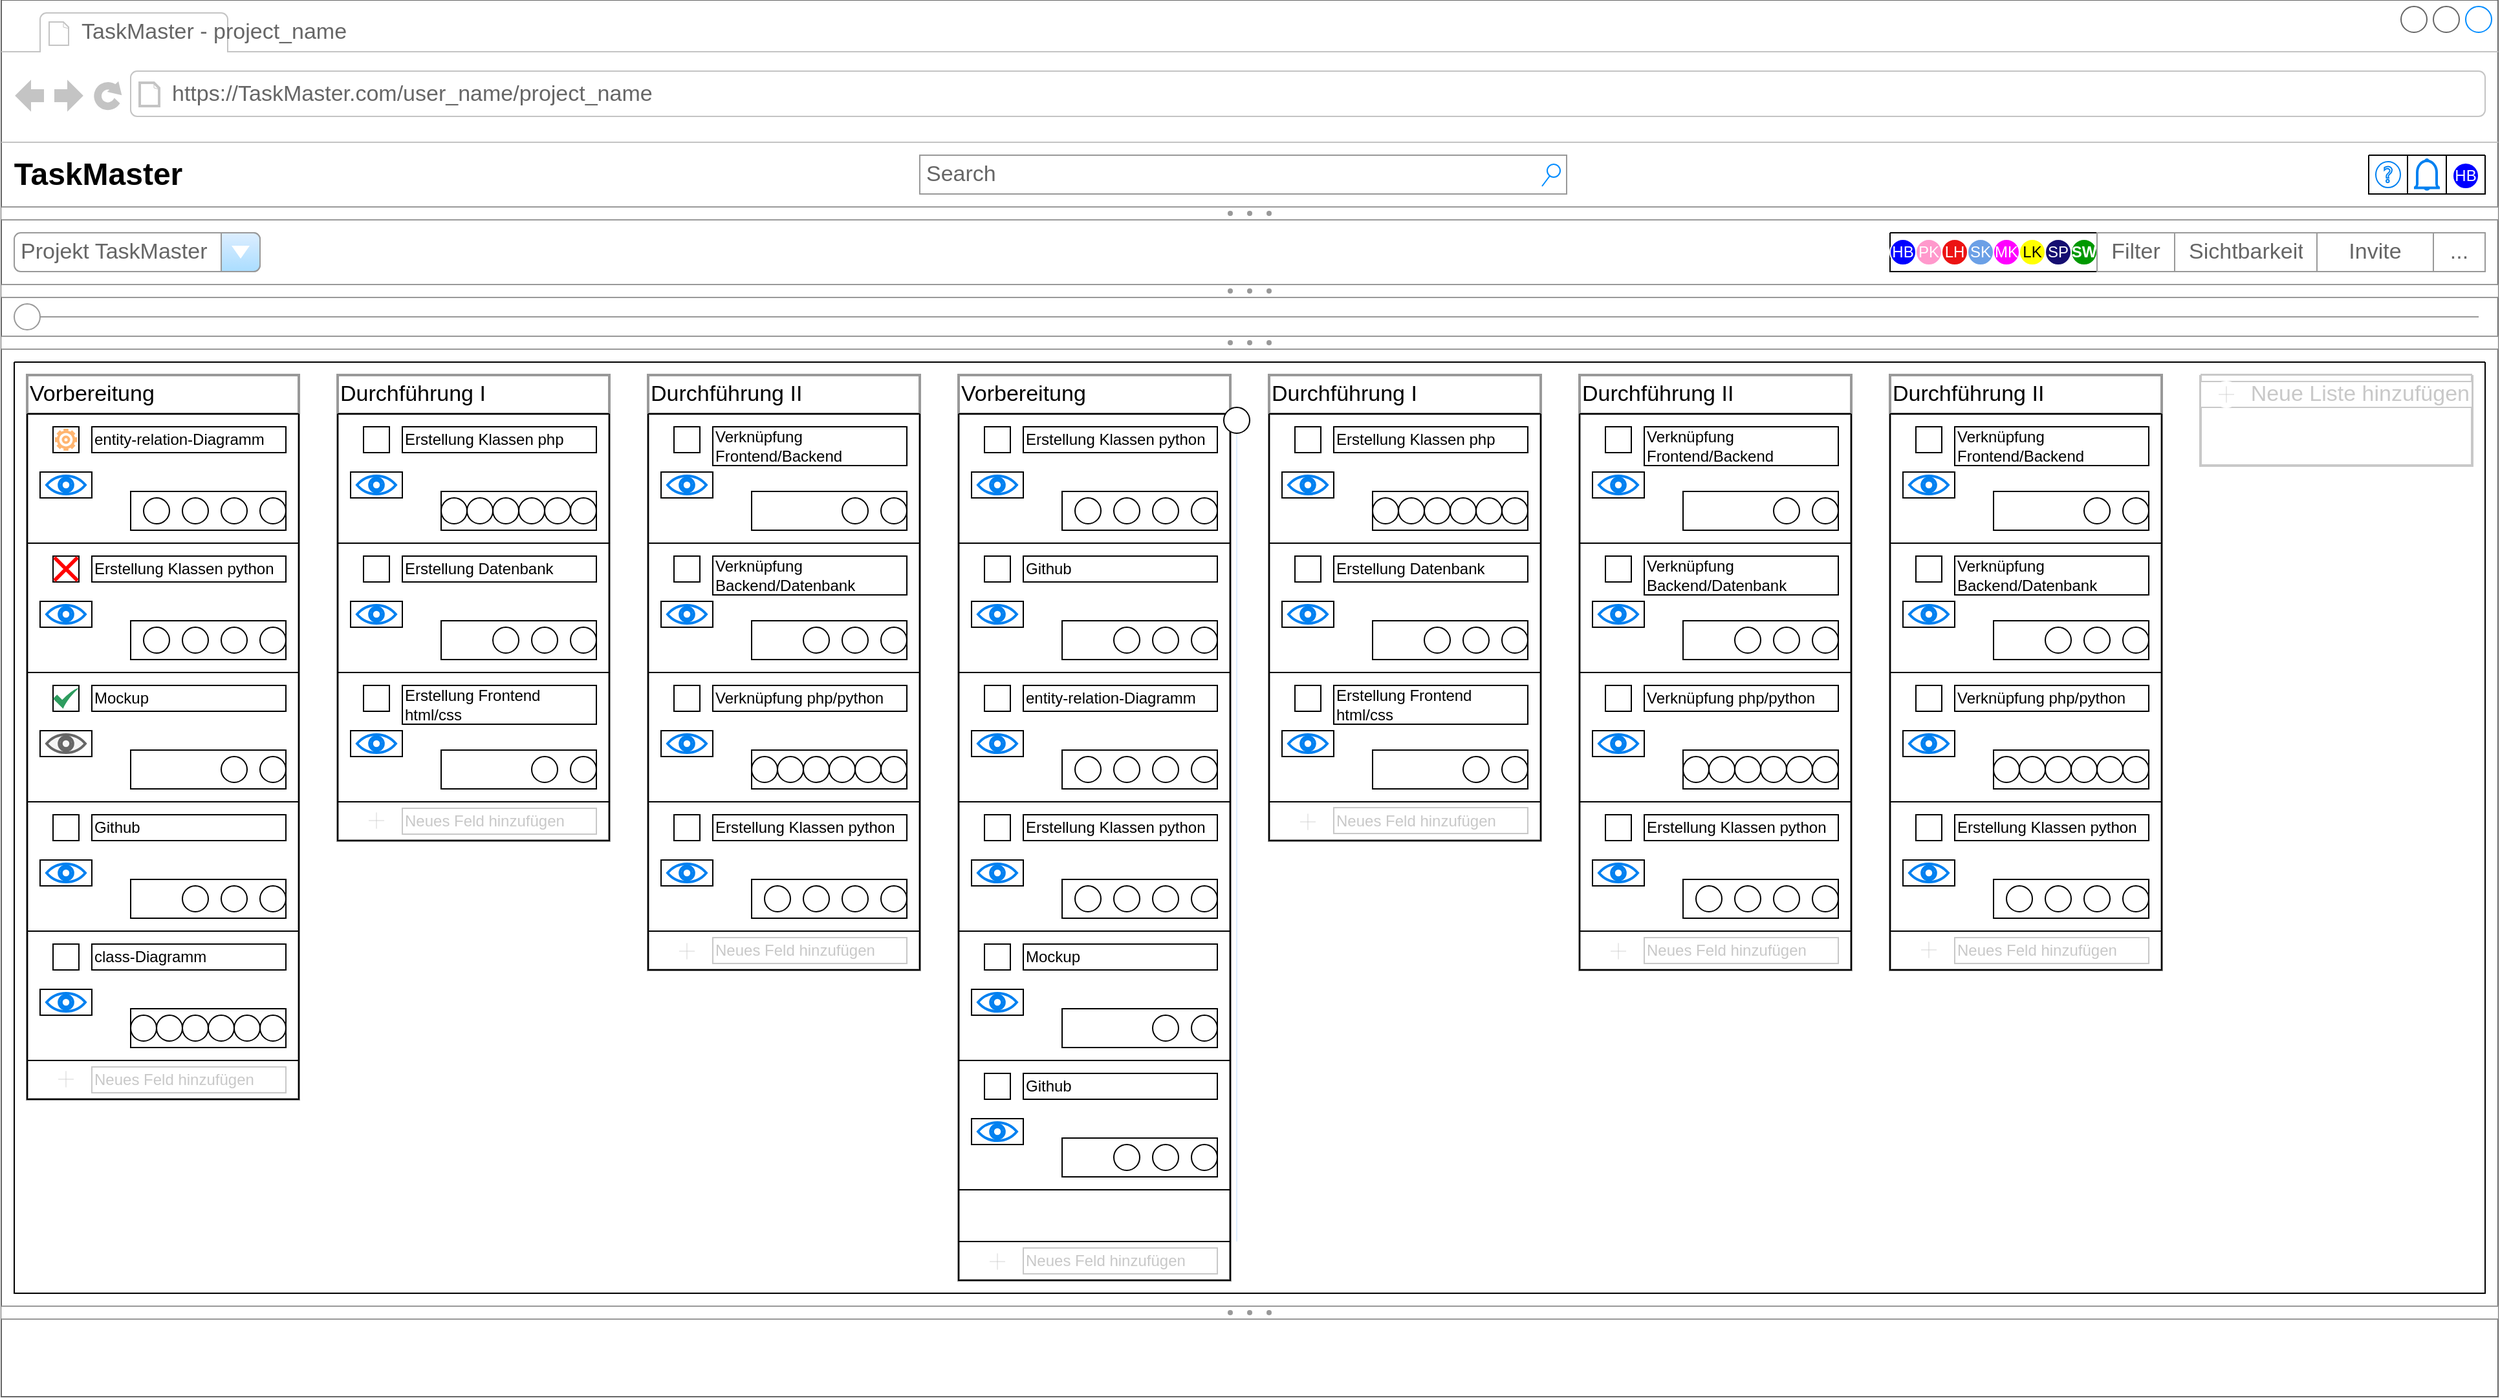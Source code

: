 <mxfile version="28.1.2">
  <diagram name="Seite-1" id="_koErosqbrijwyusV5Hh">
    <mxGraphModel dx="2377" dy="1402" grid="1" gridSize="10" guides="1" tooltips="1" connect="1" arrows="1" fold="1" page="1" pageScale="1" pageWidth="3300" pageHeight="4681" math="0" shadow="0">
      <root>
        <mxCell id="0" />
        <mxCell id="1" parent="0" />
        <mxCell id="nRAyySOtik3wZMy7_4Og-2" value="" style="strokeWidth=1;shadow=0;dashed=0;align=center;html=1;shape=mxgraph.mockup.containers.browserWindow;rSize=0;strokeColor=none;strokeColor2=#008cff;strokeColor3=#c4c4c4;mainText=,;recursiveResize=0;" vertex="1" parent="1">
          <mxGeometry x="40" y="30" width="1930" height="1080" as="geometry" />
        </mxCell>
        <mxCell id="nRAyySOtik3wZMy7_4Og-3" value="TaskMaster - project_name" style="strokeWidth=1;shadow=0;dashed=0;align=center;html=1;shape=mxgraph.mockup.containers.anchor;fontSize=17;fontColor=#666666;align=left;whiteSpace=wrap;" vertex="1" parent="nRAyySOtik3wZMy7_4Og-2">
          <mxGeometry x="60" y="12" width="220" height="26" as="geometry" />
        </mxCell>
        <mxCell id="nRAyySOtik3wZMy7_4Og-4" value="https://TaskMaster.com/user_name/project_name" style="strokeWidth=1;shadow=0;dashed=0;align=center;html=1;shape=mxgraph.mockup.containers.anchor;rSize=0;fontSize=17;fontColor=#666666;align=left;" vertex="1" parent="nRAyySOtik3wZMy7_4Og-2">
          <mxGeometry x="130" y="60" width="400" height="26" as="geometry" />
        </mxCell>
        <mxCell id="nRAyySOtik3wZMy7_4Og-14" value="" style="swimlane;shape=mxgraph.bootstrap.anchor;strokeColor=#999999;fillColor=#ffffff;fontColor=#666666;childLayout=stackLayout;horizontal=0;startSize=0;horizontalStack=1;resizeParent=1;resizeParentMax=0;resizeLast=0;collapsible=0;marginBottom=0;whiteSpace=wrap;html=1;" vertex="1" parent="nRAyySOtik3wZMy7_4Og-2">
          <mxGeometry x="1830" y="120" width="90" height="30" as="geometry" />
        </mxCell>
        <mxCell id="nRAyySOtik3wZMy7_4Og-529" value="" style="swimlane;startSize=0;" vertex="1" parent="nRAyySOtik3wZMy7_4Og-14">
          <mxGeometry width="30" height="30" as="geometry" />
        </mxCell>
        <mxCell id="nRAyySOtik3wZMy7_4Og-528" value="" style="sketch=0;pointerEvents=1;shadow=0;dashed=0;html=1;strokeColor=light-dark(#0080f0, #b2cbff);fillColor=#FFFFFF;labelPosition=center;verticalLabelPosition=bottom;verticalAlign=top;outlineConnect=0;align=center;shape=mxgraph.office.concepts.help;fontColor=#ffffff;" vertex="1" parent="nRAyySOtik3wZMy7_4Og-529">
          <mxGeometry x="5.5" y="5" width="19" height="20" as="geometry" />
        </mxCell>
        <mxCell id="nRAyySOtik3wZMy7_4Og-527" value="" style="swimlane;startSize=0;" vertex="1" parent="nRAyySOtik3wZMy7_4Og-14">
          <mxGeometry x="30" width="30" height="30" as="geometry" />
        </mxCell>
        <mxCell id="nRAyySOtik3wZMy7_4Og-526" value="" style="html=1;verticalLabelPosition=bottom;align=center;labelBackgroundColor=#ffffff;verticalAlign=top;strokeWidth=2;strokeColor=#0080F0;shadow=0;dashed=0;shape=mxgraph.ios7.icons.bell;" vertex="1" parent="nRAyySOtik3wZMy7_4Og-527">
          <mxGeometry x="5" y="3.45" width="20" height="23.1" as="geometry" />
        </mxCell>
        <mxCell id="nRAyySOtik3wZMy7_4Og-524" value="" style="swimlane;startSize=0;" vertex="1" parent="nRAyySOtik3wZMy7_4Og-14">
          <mxGeometry x="60" width="30" height="30" as="geometry" />
        </mxCell>
        <mxCell id="nRAyySOtik3wZMy7_4Og-525" value="HB" style="ellipse;whiteSpace=wrap;html=1;aspect=fixed;fillColor=#0000FF;strokeColor=light-dark(#FFFFFF,#FFFFFF);fontColor=#FFFFFF;" vertex="1" parent="nRAyySOtik3wZMy7_4Og-524">
          <mxGeometry x="5" y="6" width="20" height="20" as="geometry" />
        </mxCell>
        <mxCell id="nRAyySOtik3wZMy7_4Og-22" value="Search" style="strokeWidth=1;shadow=0;dashed=0;align=center;html=1;shape=mxgraph.mockup.forms.searchBox;strokeColor=#999999;mainText=;strokeColor2=#008cff;fontColor=#666666;fontSize=17;align=left;spacingLeft=3;whiteSpace=wrap;" vertex="1" parent="nRAyySOtik3wZMy7_4Og-2">
          <mxGeometry x="710" y="120" width="500" height="30" as="geometry" />
        </mxCell>
        <mxCell id="nRAyySOtik3wZMy7_4Og-23" value="Projekt TaskMaster" style="strokeWidth=1;shadow=0;dashed=0;align=center;html=1;shape=mxgraph.mockup.forms.comboBox;strokeColor=#999999;fillColor=#ddeeff;align=left;fillColor2=#aaddff;mainText=;fontColor=#666666;fontSize=17;spacingLeft=3;" vertex="1" parent="nRAyySOtik3wZMy7_4Og-2">
          <mxGeometry x="10" y="180" width="190" height="30" as="geometry" />
        </mxCell>
        <mxCell id="nRAyySOtik3wZMy7_4Og-24" value="" style="verticalLabelPosition=bottom;shadow=0;dashed=0;align=center;html=1;verticalAlign=top;strokeWidth=1;shape=mxgraph.mockup.forms.horSlider;strokeColor=#999999;sliderStyle=basic;sliderPos=0;handleStyle=circle;fillColor2=#ddeeff;" vertex="1" parent="nRAyySOtik3wZMy7_4Og-2">
          <mxGeometry x="15" y="230" width="1900" height="30" as="geometry" />
        </mxCell>
        <mxCell id="nRAyySOtik3wZMy7_4Og-25" value="" style="verticalLabelPosition=bottom;shadow=0;dashed=0;align=center;html=1;verticalAlign=top;strokeWidth=1;shape=mxgraph.mockup.forms.splitter;strokeColor=#999999;" vertex="1" parent="nRAyySOtik3wZMy7_4Og-2">
          <mxGeometry y="150" width="1930" height="30" as="geometry" />
        </mxCell>
        <mxCell id="nRAyySOtik3wZMy7_4Og-26" value="" style="verticalLabelPosition=bottom;shadow=0;dashed=0;align=center;html=1;verticalAlign=top;strokeWidth=1;shape=mxgraph.mockup.forms.splitter;strokeColor=#999999;" vertex="1" parent="nRAyySOtik3wZMy7_4Og-2">
          <mxGeometry y="210" width="1930" height="30" as="geometry" />
        </mxCell>
        <mxCell id="nRAyySOtik3wZMy7_4Og-27" value="" style="verticalLabelPosition=bottom;shadow=0;dashed=0;align=center;html=1;verticalAlign=top;strokeWidth=1;shape=mxgraph.mockup.forms.splitter;strokeColor=#999999;" vertex="1" parent="nRAyySOtik3wZMy7_4Og-2">
          <mxGeometry y="250" width="1930" height="30" as="geometry" />
        </mxCell>
        <mxCell id="nRAyySOtik3wZMy7_4Og-252" value="" style="swimlane;startSize=0;" vertex="1" parent="nRAyySOtik3wZMy7_4Og-2">
          <mxGeometry x="10" y="280" width="1910" height="720" as="geometry" />
        </mxCell>
        <mxCell id="nRAyySOtik3wZMy7_4Og-28" value="&lt;font style=&quot;color: light-dark(rgb(0, 0, 0), rgb(237, 237, 237));&quot;&gt;Vorbereitung&lt;/font&gt;" style="swimlane;strokeColor=#999999;swimlaneFillColor=#FFFFFF;fillColor=#ffffff;fontColor=#008CFF;fontStyle=0;childLayout=stackLayout;horizontal=1;startSize=30;horizontalStack=0;resizeParent=1;resizeParentMax=0;resizeLast=0;collapsible=0;marginBottom=0;whiteSpace=wrap;html=1;fontSize=17;rounded=0;glass=0;shadow=0;strokeWidth=2;align=left;" vertex="1" parent="nRAyySOtik3wZMy7_4Og-252">
          <mxGeometry x="10" y="10" width="210" height="560" as="geometry" />
        </mxCell>
        <mxCell id="nRAyySOtik3wZMy7_4Og-233" value="" style="swimlane;startSize=0;rounded=1;" vertex="1" parent="nRAyySOtik3wZMy7_4Og-28">
          <mxGeometry y="30" width="210" height="100" as="geometry">
            <mxRectangle x="170" y="900" width="210" height="40" as="alternateBounds" />
          </mxGeometry>
        </mxCell>
        <mxCell id="nRAyySOtik3wZMy7_4Og-234" value="" style="whiteSpace=wrap;html=1;aspect=fixed;" vertex="1" parent="nRAyySOtik3wZMy7_4Og-233">
          <mxGeometry x="20" y="10" width="20" height="20" as="geometry" />
        </mxCell>
        <mxCell id="nRAyySOtik3wZMy7_4Og-235" value="entity-relation-Diagramm" style="rounded=0;whiteSpace=wrap;html=1;align=left;" vertex="1" parent="nRAyySOtik3wZMy7_4Og-233">
          <mxGeometry x="50" y="10" width="150" height="20" as="geometry" />
        </mxCell>
        <mxCell id="nRAyySOtik3wZMy7_4Og-236" value="" style="rounded=0;whiteSpace=wrap;html=1;" vertex="1" parent="nRAyySOtik3wZMy7_4Og-233">
          <mxGeometry x="80" y="60" width="120" height="30" as="geometry" />
        </mxCell>
        <mxCell id="nRAyySOtik3wZMy7_4Og-237" value="" style="ellipse;whiteSpace=wrap;html=1;aspect=fixed;" vertex="1" parent="nRAyySOtik3wZMy7_4Og-233">
          <mxGeometry x="180" y="65" width="20" height="20" as="geometry" />
        </mxCell>
        <mxCell id="nRAyySOtik3wZMy7_4Og-238" value="" style="ellipse;whiteSpace=wrap;html=1;aspect=fixed;" vertex="1" parent="nRAyySOtik3wZMy7_4Og-233">
          <mxGeometry x="150" y="65" width="20" height="20" as="geometry" />
        </mxCell>
        <mxCell id="nRAyySOtik3wZMy7_4Og-239" value="" style="ellipse;whiteSpace=wrap;html=1;aspect=fixed;" vertex="1" parent="nRAyySOtik3wZMy7_4Og-233">
          <mxGeometry x="120" y="65" width="20" height="20" as="geometry" />
        </mxCell>
        <mxCell id="nRAyySOtik3wZMy7_4Og-240" value="" style="ellipse;whiteSpace=wrap;html=1;aspect=fixed;" vertex="1" parent="nRAyySOtik3wZMy7_4Og-233">
          <mxGeometry x="90" y="65" width="20" height="20" as="geometry" />
        </mxCell>
        <mxCell id="nRAyySOtik3wZMy7_4Og-241" value="" style="rounded=0;whiteSpace=wrap;html=1;" vertex="1" parent="nRAyySOtik3wZMy7_4Og-233">
          <mxGeometry x="10" y="45" width="40" height="20" as="geometry" />
        </mxCell>
        <mxCell id="nRAyySOtik3wZMy7_4Og-242" value="" style="html=1;verticalLabelPosition=bottom;align=center;labelBackgroundColor=#ffffff;verticalAlign=top;strokeWidth=2;strokeColor=#0080F0;shadow=0;dashed=0;shape=mxgraph.ios7.icons.eye;" vertex="1" parent="nRAyySOtik3wZMy7_4Og-233">
          <mxGeometry x="15" y="47.95" width="30" height="14.1" as="geometry" />
        </mxCell>
        <mxCell id="nRAyySOtik3wZMy7_4Og-520" value="" style="html=1;verticalLabelPosition=bottom;align=center;labelBackgroundColor=#ffffff;verticalAlign=top;strokeWidth=2;shadow=0;dashed=0;shape=mxgraph.ios7.icons.settings;strokeColor=#FFB570;" vertex="1" parent="nRAyySOtik3wZMy7_4Og-233">
          <mxGeometry x="22.5" y="12.5" width="15" height="15" as="geometry" />
        </mxCell>
        <mxCell id="nRAyySOtik3wZMy7_4Og-181" value="" style="swimlane;startSize=0;rounded=1;" vertex="1" parent="nRAyySOtik3wZMy7_4Og-28">
          <mxGeometry y="130" width="210" height="100" as="geometry">
            <mxRectangle y="330" width="210" height="40" as="alternateBounds" />
          </mxGeometry>
        </mxCell>
        <mxCell id="nRAyySOtik3wZMy7_4Og-182" value="" style="whiteSpace=wrap;html=1;aspect=fixed;" vertex="1" parent="nRAyySOtik3wZMy7_4Og-181">
          <mxGeometry x="20" y="10" width="20" height="20" as="geometry" />
        </mxCell>
        <mxCell id="nRAyySOtik3wZMy7_4Og-183" value="Erstellung Klassen python" style="rounded=0;whiteSpace=wrap;html=1;align=left;" vertex="1" parent="nRAyySOtik3wZMy7_4Og-181">
          <mxGeometry x="50" y="10" width="150" height="20" as="geometry" />
        </mxCell>
        <mxCell id="nRAyySOtik3wZMy7_4Og-184" value="" style="rounded=0;whiteSpace=wrap;html=1;" vertex="1" parent="nRAyySOtik3wZMy7_4Og-181">
          <mxGeometry x="80" y="60" width="120" height="30" as="geometry" />
        </mxCell>
        <mxCell id="nRAyySOtik3wZMy7_4Og-185" value="" style="ellipse;whiteSpace=wrap;html=1;aspect=fixed;" vertex="1" parent="nRAyySOtik3wZMy7_4Og-181">
          <mxGeometry x="180" y="65" width="20" height="20" as="geometry" />
        </mxCell>
        <mxCell id="nRAyySOtik3wZMy7_4Og-186" value="" style="ellipse;whiteSpace=wrap;html=1;aspect=fixed;" vertex="1" parent="nRAyySOtik3wZMy7_4Og-181">
          <mxGeometry x="150" y="65" width="20" height="20" as="geometry" />
        </mxCell>
        <mxCell id="nRAyySOtik3wZMy7_4Og-187" value="" style="ellipse;whiteSpace=wrap;html=1;aspect=fixed;" vertex="1" parent="nRAyySOtik3wZMy7_4Og-181">
          <mxGeometry x="120" y="65" width="20" height="20" as="geometry" />
        </mxCell>
        <mxCell id="nRAyySOtik3wZMy7_4Og-188" value="" style="ellipse;whiteSpace=wrap;html=1;aspect=fixed;" vertex="1" parent="nRAyySOtik3wZMy7_4Og-181">
          <mxGeometry x="90" y="65" width="20" height="20" as="geometry" />
        </mxCell>
        <mxCell id="nRAyySOtik3wZMy7_4Og-189" value="" style="rounded=0;whiteSpace=wrap;html=1;" vertex="1" parent="nRAyySOtik3wZMy7_4Og-181">
          <mxGeometry x="10" y="45" width="40" height="20" as="geometry" />
        </mxCell>
        <mxCell id="nRAyySOtik3wZMy7_4Og-190" value="" style="html=1;verticalLabelPosition=bottom;align=center;labelBackgroundColor=#ffffff;verticalAlign=top;strokeWidth=2;strokeColor=#0080F0;shadow=0;dashed=0;shape=mxgraph.ios7.icons.eye;" vertex="1" parent="nRAyySOtik3wZMy7_4Og-181">
          <mxGeometry x="15" y="47.95" width="30" height="14.1" as="geometry" />
        </mxCell>
        <mxCell id="nRAyySOtik3wZMy7_4Og-522" value="" style="shape=mxgraph.mockup.markup.redX;fillColor=#ff0000;html=1;shadow=0;whiteSpace=wrap;strokeColor=none;" vertex="1" parent="nRAyySOtik3wZMy7_4Og-181">
          <mxGeometry x="20" y="10" width="20" height="20" as="geometry" />
        </mxCell>
        <mxCell id="nRAyySOtik3wZMy7_4Og-39" value="" style="swimlane;startSize=0;rounded=1;" vertex="1" parent="nRAyySOtik3wZMy7_4Og-28">
          <mxGeometry y="230" width="210" height="100" as="geometry">
            <mxRectangle y="30" width="210" height="40" as="alternateBounds" />
          </mxGeometry>
        </mxCell>
        <mxCell id="nRAyySOtik3wZMy7_4Og-40" value="" style="whiteSpace=wrap;html=1;aspect=fixed;" vertex="1" parent="nRAyySOtik3wZMy7_4Og-39">
          <mxGeometry x="20" y="10" width="20" height="20" as="geometry" />
        </mxCell>
        <mxCell id="nRAyySOtik3wZMy7_4Og-41" value="Mockup" style="rounded=0;whiteSpace=wrap;html=1;align=left;" vertex="1" parent="nRAyySOtik3wZMy7_4Og-39">
          <mxGeometry x="50" y="10" width="150" height="20" as="geometry" />
        </mxCell>
        <mxCell id="nRAyySOtik3wZMy7_4Og-42" value="" style="rounded=0;whiteSpace=wrap;html=1;" vertex="1" parent="nRAyySOtik3wZMy7_4Og-39">
          <mxGeometry x="80" y="60" width="120" height="30" as="geometry" />
        </mxCell>
        <mxCell id="nRAyySOtik3wZMy7_4Og-43" value="" style="ellipse;whiteSpace=wrap;html=1;aspect=fixed;" vertex="1" parent="nRAyySOtik3wZMy7_4Og-39">
          <mxGeometry x="180" y="65" width="20" height="20" as="geometry" />
        </mxCell>
        <mxCell id="nRAyySOtik3wZMy7_4Og-44" value="" style="ellipse;whiteSpace=wrap;html=1;aspect=fixed;" vertex="1" parent="nRAyySOtik3wZMy7_4Og-39">
          <mxGeometry x="150" y="65" width="20" height="20" as="geometry" />
        </mxCell>
        <mxCell id="nRAyySOtik3wZMy7_4Og-141" value="" style="sketch=0;html=1;aspect=fixed;strokeColor=none;shadow=0;align=center;fillColor=#2D9C5E;verticalAlign=top;labelPosition=center;verticalLabelPosition=bottom;shape=mxgraph.gcp2.check" vertex="1" parent="nRAyySOtik3wZMy7_4Og-39">
          <mxGeometry x="20" y="12" width="20" height="16" as="geometry" />
        </mxCell>
        <mxCell id="nRAyySOtik3wZMy7_4Og-142" value="" style="rounded=0;whiteSpace=wrap;html=1;" vertex="1" parent="nRAyySOtik3wZMy7_4Og-39">
          <mxGeometry x="10" y="45" width="40" height="20" as="geometry" />
        </mxCell>
        <mxCell id="nRAyySOtik3wZMy7_4Og-143" value="" style="html=1;verticalLabelPosition=bottom;align=center;labelBackgroundColor=#ffffff;verticalAlign=top;strokeWidth=2;strokeColor=#666666;shadow=0;dashed=0;shape=mxgraph.ios7.icons.eye;fillColor=#f5f5f5;fontColor=#333333;" vertex="1" parent="nRAyySOtik3wZMy7_4Og-39">
          <mxGeometry x="15" y="47.95" width="30" height="14.1" as="geometry" />
        </mxCell>
        <mxCell id="nRAyySOtik3wZMy7_4Og-94" value="" style="swimlane;startSize=0;rounded=1;" vertex="1" parent="nRAyySOtik3wZMy7_4Og-28">
          <mxGeometry y="330" width="210" height="100" as="geometry">
            <mxRectangle y="130" width="210" height="40" as="alternateBounds" />
          </mxGeometry>
        </mxCell>
        <mxCell id="nRAyySOtik3wZMy7_4Og-95" value="" style="whiteSpace=wrap;html=1;aspect=fixed;" vertex="1" parent="nRAyySOtik3wZMy7_4Og-94">
          <mxGeometry x="20" y="10" width="20" height="20" as="geometry" />
        </mxCell>
        <mxCell id="nRAyySOtik3wZMy7_4Og-96" value="Github" style="rounded=0;whiteSpace=wrap;html=1;align=left;" vertex="1" parent="nRAyySOtik3wZMy7_4Og-94">
          <mxGeometry x="50" y="10" width="150" height="20" as="geometry" />
        </mxCell>
        <mxCell id="nRAyySOtik3wZMy7_4Og-97" value="" style="rounded=0;whiteSpace=wrap;html=1;" vertex="1" parent="nRAyySOtik3wZMy7_4Og-94">
          <mxGeometry x="80" y="60" width="120" height="30" as="geometry" />
        </mxCell>
        <mxCell id="nRAyySOtik3wZMy7_4Og-98" value="" style="ellipse;whiteSpace=wrap;html=1;aspect=fixed;" vertex="1" parent="nRAyySOtik3wZMy7_4Og-94">
          <mxGeometry x="180" y="65" width="20" height="20" as="geometry" />
        </mxCell>
        <mxCell id="nRAyySOtik3wZMy7_4Og-99" value="" style="ellipse;whiteSpace=wrap;html=1;aspect=fixed;" vertex="1" parent="nRAyySOtik3wZMy7_4Og-94">
          <mxGeometry x="150" y="65" width="20" height="20" as="geometry" />
        </mxCell>
        <mxCell id="nRAyySOtik3wZMy7_4Og-100" value="" style="ellipse;whiteSpace=wrap;html=1;aspect=fixed;" vertex="1" parent="nRAyySOtik3wZMy7_4Og-94">
          <mxGeometry x="120" y="65" width="20" height="20" as="geometry" />
        </mxCell>
        <mxCell id="nRAyySOtik3wZMy7_4Og-144" value="" style="rounded=0;whiteSpace=wrap;html=1;" vertex="1" parent="nRAyySOtik3wZMy7_4Og-94">
          <mxGeometry x="10" y="45" width="40" height="20" as="geometry" />
        </mxCell>
        <mxCell id="nRAyySOtik3wZMy7_4Og-147" value="" style="html=1;verticalLabelPosition=bottom;align=center;labelBackgroundColor=#ffffff;verticalAlign=top;strokeWidth=2;strokeColor=#0080F0;shadow=0;dashed=0;shape=mxgraph.ios7.icons.eye;" vertex="1" parent="nRAyySOtik3wZMy7_4Og-94">
          <mxGeometry x="15" y="47.95" width="30" height="14.1" as="geometry" />
        </mxCell>
        <mxCell id="nRAyySOtik3wZMy7_4Og-61" value="" style="swimlane;startSize=0;rounded=1;" vertex="1" parent="nRAyySOtik3wZMy7_4Og-28">
          <mxGeometry y="430" width="210" height="100" as="geometry">
            <mxRectangle y="230" width="210" height="40" as="alternateBounds" />
          </mxGeometry>
        </mxCell>
        <mxCell id="nRAyySOtik3wZMy7_4Og-62" value="" style="whiteSpace=wrap;html=1;aspect=fixed;" vertex="1" parent="nRAyySOtik3wZMy7_4Og-61">
          <mxGeometry x="20" y="10" width="20" height="20" as="geometry" />
        </mxCell>
        <mxCell id="nRAyySOtik3wZMy7_4Og-63" value="class-Diagramm" style="rounded=0;whiteSpace=wrap;html=1;align=left;" vertex="1" parent="nRAyySOtik3wZMy7_4Og-61">
          <mxGeometry x="50" y="10" width="150" height="20" as="geometry" />
        </mxCell>
        <mxCell id="nRAyySOtik3wZMy7_4Og-64" value="" style="rounded=0;whiteSpace=wrap;html=1;" vertex="1" parent="nRAyySOtik3wZMy7_4Og-61">
          <mxGeometry x="80" y="60" width="120" height="30" as="geometry" />
        </mxCell>
        <mxCell id="nRAyySOtik3wZMy7_4Og-65" value="" style="ellipse;whiteSpace=wrap;html=1;aspect=fixed;" vertex="1" parent="nRAyySOtik3wZMy7_4Og-61">
          <mxGeometry x="180" y="65" width="20" height="20" as="geometry" />
        </mxCell>
        <mxCell id="nRAyySOtik3wZMy7_4Og-66" value="" style="ellipse;whiteSpace=wrap;html=1;aspect=fixed;" vertex="1" parent="nRAyySOtik3wZMy7_4Og-61">
          <mxGeometry x="160" y="65" width="20" height="20" as="geometry" />
        </mxCell>
        <mxCell id="nRAyySOtik3wZMy7_4Og-67" value="" style="ellipse;whiteSpace=wrap;html=1;aspect=fixed;" vertex="1" parent="nRAyySOtik3wZMy7_4Og-61">
          <mxGeometry x="140" y="65" width="20" height="20" as="geometry" />
        </mxCell>
        <mxCell id="nRAyySOtik3wZMy7_4Og-68" value="" style="ellipse;whiteSpace=wrap;html=1;aspect=fixed;" vertex="1" parent="nRAyySOtik3wZMy7_4Og-61">
          <mxGeometry x="120" y="65" width="20" height="20" as="geometry" />
        </mxCell>
        <mxCell id="nRAyySOtik3wZMy7_4Og-69" value="" style="ellipse;whiteSpace=wrap;html=1;aspect=fixed;" vertex="1" parent="nRAyySOtik3wZMy7_4Og-61">
          <mxGeometry x="100" y="65" width="20" height="20" as="geometry" />
        </mxCell>
        <mxCell id="nRAyySOtik3wZMy7_4Og-70" value="" style="ellipse;whiteSpace=wrap;html=1;aspect=fixed;" vertex="1" parent="nRAyySOtik3wZMy7_4Og-61">
          <mxGeometry x="80" y="65" width="20" height="20" as="geometry" />
        </mxCell>
        <mxCell id="nRAyySOtik3wZMy7_4Og-145" value="" style="rounded=0;whiteSpace=wrap;html=1;" vertex="1" parent="nRAyySOtik3wZMy7_4Og-61">
          <mxGeometry x="10" y="45" width="40" height="20" as="geometry" />
        </mxCell>
        <mxCell id="nRAyySOtik3wZMy7_4Og-148" value="" style="html=1;verticalLabelPosition=bottom;align=center;labelBackgroundColor=#ffffff;verticalAlign=top;strokeWidth=2;strokeColor=#0080F0;shadow=0;dashed=0;shape=mxgraph.ios7.icons.eye;" vertex="1" parent="nRAyySOtik3wZMy7_4Og-61">
          <mxGeometry x="15" y="47.95" width="30" height="14.1" as="geometry" />
        </mxCell>
        <mxCell id="nRAyySOtik3wZMy7_4Og-83" value="" style="swimlane;startSize=0;rounded=1;" vertex="1" parent="nRAyySOtik3wZMy7_4Og-28">
          <mxGeometry y="530" width="210" height="30" as="geometry">
            <mxRectangle y="530" width="210" height="40" as="alternateBounds" />
          </mxGeometry>
        </mxCell>
        <mxCell id="nRAyySOtik3wZMy7_4Og-490" value="Neues Feld hinzufügen" style="rounded=0;whiteSpace=wrap;html=1;align=left;fontColor=light-dark(#c8c8c8, #ededed);strokeColor=light-dark(#c8c8c8, #ededed);" vertex="1" parent="nRAyySOtik3wZMy7_4Og-83">
          <mxGeometry x="50" y="5" width="150" height="20" as="geometry" />
        </mxCell>
        <mxCell id="nRAyySOtik3wZMy7_4Og-505" value="" style="html=1;verticalLabelPosition=bottom;labelBackgroundColor=#ffffff;verticalAlign=top;shadow=0;dashed=0;strokeWidth=2;shape=mxgraph.ios7.misc.add;sketch=0;fontColor=#9933FF;strokeColor=light-dark(#c8c8c8, #ff6ac1);" vertex="1" parent="nRAyySOtik3wZMy7_4Og-83">
          <mxGeometry x="20" y="4" width="20" height="21" as="geometry" />
        </mxCell>
        <mxCell id="nRAyySOtik3wZMy7_4Og-150" value="&lt;font style=&quot;color: light-dark(rgb(0, 0, 0), rgb(237, 237, 237));&quot;&gt;Durchführung I&lt;/font&gt;" style="swimlane;strokeColor=#999999;swimlaneFillColor=#FFFFFF;fillColor=#ffffff;fontColor=#008CFF;fontStyle=0;childLayout=stackLayout;horizontal=1;startSize=30;horizontalStack=0;resizeParent=1;resizeParentMax=0;resizeLast=0;collapsible=0;marginBottom=0;whiteSpace=wrap;html=1;fontSize=17;rounded=0;glass=0;shadow=0;strokeWidth=2;align=left;" vertex="1" parent="nRAyySOtik3wZMy7_4Og-252">
          <mxGeometry x="250" y="10" width="210" height="360" as="geometry" />
        </mxCell>
        <mxCell id="nRAyySOtik3wZMy7_4Og-169" value="" style="swimlane;startSize=0;rounded=1;" vertex="1" parent="nRAyySOtik3wZMy7_4Og-150">
          <mxGeometry y="30" width="210" height="100" as="geometry">
            <mxRectangle y="260" width="210" height="40" as="alternateBounds" />
          </mxGeometry>
        </mxCell>
        <mxCell id="nRAyySOtik3wZMy7_4Og-170" value="" style="whiteSpace=wrap;html=1;aspect=fixed;" vertex="1" parent="nRAyySOtik3wZMy7_4Og-169">
          <mxGeometry x="20" y="10" width="20" height="20" as="geometry" />
        </mxCell>
        <mxCell id="nRAyySOtik3wZMy7_4Og-171" value="Erstellung Klassen php" style="rounded=0;whiteSpace=wrap;html=1;align=left;" vertex="1" parent="nRAyySOtik3wZMy7_4Og-169">
          <mxGeometry x="50" y="10" width="150" height="20" as="geometry" />
        </mxCell>
        <mxCell id="nRAyySOtik3wZMy7_4Og-172" value="" style="rounded=0;whiteSpace=wrap;html=1;" vertex="1" parent="nRAyySOtik3wZMy7_4Og-169">
          <mxGeometry x="80" y="60" width="120" height="30" as="geometry" />
        </mxCell>
        <mxCell id="nRAyySOtik3wZMy7_4Og-173" value="" style="ellipse;whiteSpace=wrap;html=1;aspect=fixed;" vertex="1" parent="nRAyySOtik3wZMy7_4Og-169">
          <mxGeometry x="180" y="65" width="20" height="20" as="geometry" />
        </mxCell>
        <mxCell id="nRAyySOtik3wZMy7_4Og-174" value="" style="ellipse;whiteSpace=wrap;html=1;aspect=fixed;" vertex="1" parent="nRAyySOtik3wZMy7_4Og-169">
          <mxGeometry x="160" y="65" width="20" height="20" as="geometry" />
        </mxCell>
        <mxCell id="nRAyySOtik3wZMy7_4Og-175" value="" style="ellipse;whiteSpace=wrap;html=1;aspect=fixed;" vertex="1" parent="nRAyySOtik3wZMy7_4Og-169">
          <mxGeometry x="140" y="65" width="20" height="20" as="geometry" />
        </mxCell>
        <mxCell id="nRAyySOtik3wZMy7_4Og-176" value="" style="ellipse;whiteSpace=wrap;html=1;aspect=fixed;" vertex="1" parent="nRAyySOtik3wZMy7_4Og-169">
          <mxGeometry x="120" y="65" width="20" height="20" as="geometry" />
        </mxCell>
        <mxCell id="nRAyySOtik3wZMy7_4Og-177" value="" style="ellipse;whiteSpace=wrap;html=1;aspect=fixed;" vertex="1" parent="nRAyySOtik3wZMy7_4Og-169">
          <mxGeometry x="100" y="65" width="20" height="20" as="geometry" />
        </mxCell>
        <mxCell id="nRAyySOtik3wZMy7_4Og-178" value="" style="ellipse;whiteSpace=wrap;html=1;aspect=fixed;" vertex="1" parent="nRAyySOtik3wZMy7_4Og-169">
          <mxGeometry x="80" y="65" width="20" height="20" as="geometry" />
        </mxCell>
        <mxCell id="nRAyySOtik3wZMy7_4Og-179" value="" style="rounded=0;whiteSpace=wrap;html=1;" vertex="1" parent="nRAyySOtik3wZMy7_4Og-169">
          <mxGeometry x="10" y="45" width="40" height="20" as="geometry" />
        </mxCell>
        <mxCell id="nRAyySOtik3wZMy7_4Og-180" value="" style="html=1;verticalLabelPosition=bottom;align=center;labelBackgroundColor=#ffffff;verticalAlign=top;strokeWidth=2;strokeColor=#0080F0;shadow=0;dashed=0;shape=mxgraph.ios7.icons.eye;" vertex="1" parent="nRAyySOtik3wZMy7_4Og-169">
          <mxGeometry x="15" y="47.95" width="30" height="14.1" as="geometry" />
        </mxCell>
        <mxCell id="nRAyySOtik3wZMy7_4Og-160" value="" style="swimlane;startSize=0;rounded=1;" vertex="1" parent="nRAyySOtik3wZMy7_4Og-150">
          <mxGeometry y="130" width="210" height="100" as="geometry">
            <mxRectangle y="160" width="210" height="40" as="alternateBounds" />
          </mxGeometry>
        </mxCell>
        <mxCell id="nRAyySOtik3wZMy7_4Og-161" value="" style="whiteSpace=wrap;html=1;aspect=fixed;" vertex="1" parent="nRAyySOtik3wZMy7_4Og-160">
          <mxGeometry x="20" y="10" width="20" height="20" as="geometry" />
        </mxCell>
        <mxCell id="nRAyySOtik3wZMy7_4Og-162" value="Erstellung Datenbank" style="rounded=0;whiteSpace=wrap;html=1;align=left;" vertex="1" parent="nRAyySOtik3wZMy7_4Og-160">
          <mxGeometry x="50" y="10" width="150" height="20" as="geometry" />
        </mxCell>
        <mxCell id="nRAyySOtik3wZMy7_4Og-163" value="" style="rounded=0;whiteSpace=wrap;html=1;" vertex="1" parent="nRAyySOtik3wZMy7_4Og-160">
          <mxGeometry x="80" y="60" width="120" height="30" as="geometry" />
        </mxCell>
        <mxCell id="nRAyySOtik3wZMy7_4Og-164" value="" style="ellipse;whiteSpace=wrap;html=1;aspect=fixed;" vertex="1" parent="nRAyySOtik3wZMy7_4Og-160">
          <mxGeometry x="180" y="65" width="20" height="20" as="geometry" />
        </mxCell>
        <mxCell id="nRAyySOtik3wZMy7_4Og-165" value="" style="ellipse;whiteSpace=wrap;html=1;aspect=fixed;" vertex="1" parent="nRAyySOtik3wZMy7_4Og-160">
          <mxGeometry x="150" y="65" width="20" height="20" as="geometry" />
        </mxCell>
        <mxCell id="nRAyySOtik3wZMy7_4Og-166" value="" style="ellipse;whiteSpace=wrap;html=1;aspect=fixed;" vertex="1" parent="nRAyySOtik3wZMy7_4Og-160">
          <mxGeometry x="120" y="65" width="20" height="20" as="geometry" />
        </mxCell>
        <mxCell id="nRAyySOtik3wZMy7_4Og-167" value="" style="rounded=0;whiteSpace=wrap;html=1;" vertex="1" parent="nRAyySOtik3wZMy7_4Og-160">
          <mxGeometry x="10" y="45" width="40" height="20" as="geometry" />
        </mxCell>
        <mxCell id="nRAyySOtik3wZMy7_4Og-231" value="" style="html=1;verticalLabelPosition=bottom;align=center;labelBackgroundColor=#ffffff;verticalAlign=top;strokeWidth=2;strokeColor=#0080F0;shadow=0;dashed=0;shape=mxgraph.ios7.icons.eye;" vertex="1" parent="nRAyySOtik3wZMy7_4Og-160">
          <mxGeometry x="15" y="47.95" width="30" height="14.1" as="geometry" />
        </mxCell>
        <mxCell id="nRAyySOtik3wZMy7_4Og-151" value="" style="swimlane;startSize=0;rounded=1;" vertex="1" parent="nRAyySOtik3wZMy7_4Og-150">
          <mxGeometry y="230" width="210" height="100" as="geometry">
            <mxRectangle y="60" width="210" height="40" as="alternateBounds" />
          </mxGeometry>
        </mxCell>
        <mxCell id="nRAyySOtik3wZMy7_4Og-152" value="" style="whiteSpace=wrap;html=1;aspect=fixed;" vertex="1" parent="nRAyySOtik3wZMy7_4Og-151">
          <mxGeometry x="20" y="10" width="20" height="20" as="geometry" />
        </mxCell>
        <mxCell id="nRAyySOtik3wZMy7_4Og-153" value="Erstellung Frontend html/css" style="rounded=0;whiteSpace=wrap;html=1;align=left;" vertex="1" parent="nRAyySOtik3wZMy7_4Og-151">
          <mxGeometry x="50" y="10" width="150" height="30" as="geometry" />
        </mxCell>
        <mxCell id="nRAyySOtik3wZMy7_4Og-154" value="" style="rounded=0;whiteSpace=wrap;html=1;" vertex="1" parent="nRAyySOtik3wZMy7_4Og-151">
          <mxGeometry x="80" y="60" width="120" height="30" as="geometry" />
        </mxCell>
        <mxCell id="nRAyySOtik3wZMy7_4Og-155" value="" style="ellipse;whiteSpace=wrap;html=1;aspect=fixed;" vertex="1" parent="nRAyySOtik3wZMy7_4Og-151">
          <mxGeometry x="180" y="65" width="20" height="20" as="geometry" />
        </mxCell>
        <mxCell id="nRAyySOtik3wZMy7_4Og-156" value="" style="ellipse;whiteSpace=wrap;html=1;aspect=fixed;" vertex="1" parent="nRAyySOtik3wZMy7_4Og-151">
          <mxGeometry x="150" y="65" width="20" height="20" as="geometry" />
        </mxCell>
        <mxCell id="nRAyySOtik3wZMy7_4Og-158" value="" style="rounded=0;whiteSpace=wrap;html=1;" vertex="1" parent="nRAyySOtik3wZMy7_4Og-151">
          <mxGeometry x="10" y="45" width="40" height="20" as="geometry" />
        </mxCell>
        <mxCell id="nRAyySOtik3wZMy7_4Og-191" value="" style="html=1;verticalLabelPosition=bottom;align=center;labelBackgroundColor=#ffffff;verticalAlign=top;strokeWidth=2;strokeColor=#0080F0;shadow=0;dashed=0;shape=mxgraph.ios7.icons.eye;" vertex="1" parent="nRAyySOtik3wZMy7_4Og-151">
          <mxGeometry x="15" y="47.95" width="30" height="14.1" as="geometry" />
        </mxCell>
        <mxCell id="nRAyySOtik3wZMy7_4Og-245" value="" style="swimlane;startSize=0;rounded=1;" vertex="1" parent="nRAyySOtik3wZMy7_4Og-150">
          <mxGeometry y="330" width="210" height="30" as="geometry">
            <mxRectangle y="330" width="210" height="40" as="alternateBounds" />
          </mxGeometry>
        </mxCell>
        <mxCell id="nRAyySOtik3wZMy7_4Og-491" value="Neues Feld hinzufügen" style="rounded=0;whiteSpace=wrap;html=1;align=left;fontColor=light-dark(#c8c8c8, #ededed);strokeColor=light-dark(#c8c8c8, #ededed);" vertex="1" parent="nRAyySOtik3wZMy7_4Og-245">
          <mxGeometry x="50" y="5" width="150" height="20" as="geometry" />
        </mxCell>
        <mxCell id="nRAyySOtik3wZMy7_4Og-504" value="" style="html=1;verticalLabelPosition=bottom;labelBackgroundColor=#ffffff;verticalAlign=top;shadow=0;dashed=0;strokeWidth=2;shape=mxgraph.ios7.misc.add;sketch=0;fontColor=#9933FF;strokeColor=light-dark(#c8c8c8, #ff6ac1);" vertex="1" parent="nRAyySOtik3wZMy7_4Og-245">
          <mxGeometry x="20" y="4" width="20" height="21" as="geometry" />
        </mxCell>
        <mxCell id="nRAyySOtik3wZMy7_4Og-192" value="&lt;font style=&quot;color: rgb(0, 0, 0);&quot;&gt;Durchführung II&lt;/font&gt;" style="swimlane;strokeColor=#999999;swimlaneFillColor=#FFFFFF;fillColor=#ffffff;fontColor=#008CFF;fontStyle=0;childLayout=stackLayout;horizontal=1;startSize=30;horizontalStack=0;resizeParent=1;resizeParentMax=0;resizeLast=0;collapsible=0;marginBottom=0;whiteSpace=wrap;html=1;fontSize=17;rounded=0;glass=0;shadow=0;strokeWidth=2;align=left;" vertex="1" parent="nRAyySOtik3wZMy7_4Og-252">
          <mxGeometry x="490" y="10" width="210" height="460" as="geometry" />
        </mxCell>
        <mxCell id="nRAyySOtik3wZMy7_4Og-193" value="" style="swimlane;startSize=0;rounded=1;" vertex="1" parent="nRAyySOtik3wZMy7_4Og-192">
          <mxGeometry y="30" width="210" height="100" as="geometry">
            <mxRectangle y="360" width="210" height="40" as="alternateBounds" />
          </mxGeometry>
        </mxCell>
        <mxCell id="nRAyySOtik3wZMy7_4Og-194" value="" style="whiteSpace=wrap;html=1;aspect=fixed;" vertex="1" parent="nRAyySOtik3wZMy7_4Og-193">
          <mxGeometry x="20" y="10" width="20" height="20" as="geometry" />
        </mxCell>
        <mxCell id="nRAyySOtik3wZMy7_4Og-195" value="Verknüpfung Frontend/Backend" style="rounded=0;whiteSpace=wrap;html=1;align=left;" vertex="1" parent="nRAyySOtik3wZMy7_4Og-193">
          <mxGeometry x="50" y="10" width="150" height="30" as="geometry" />
        </mxCell>
        <mxCell id="nRAyySOtik3wZMy7_4Og-196" value="" style="rounded=0;whiteSpace=wrap;html=1;" vertex="1" parent="nRAyySOtik3wZMy7_4Og-193">
          <mxGeometry x="80" y="60" width="120" height="30" as="geometry" />
        </mxCell>
        <mxCell id="nRAyySOtik3wZMy7_4Og-197" value="" style="ellipse;whiteSpace=wrap;html=1;aspect=fixed;" vertex="1" parent="nRAyySOtik3wZMy7_4Og-193">
          <mxGeometry x="180" y="65" width="20" height="20" as="geometry" />
        </mxCell>
        <mxCell id="nRAyySOtik3wZMy7_4Og-198" value="" style="ellipse;whiteSpace=wrap;html=1;aspect=fixed;" vertex="1" parent="nRAyySOtik3wZMy7_4Og-193">
          <mxGeometry x="150" y="65" width="20" height="20" as="geometry" />
        </mxCell>
        <mxCell id="nRAyySOtik3wZMy7_4Og-199" value="" style="rounded=0;whiteSpace=wrap;html=1;" vertex="1" parent="nRAyySOtik3wZMy7_4Og-193">
          <mxGeometry x="10" y="45" width="40" height="20" as="geometry" />
        </mxCell>
        <mxCell id="nRAyySOtik3wZMy7_4Og-200" value="" style="html=1;verticalLabelPosition=bottom;align=center;labelBackgroundColor=#ffffff;verticalAlign=top;strokeWidth=2;strokeColor=#0080F0;shadow=0;dashed=0;shape=mxgraph.ios7.icons.eye;" vertex="1" parent="nRAyySOtik3wZMy7_4Og-193">
          <mxGeometry x="15" y="47.95" width="30" height="14.1" as="geometry" />
        </mxCell>
        <mxCell id="nRAyySOtik3wZMy7_4Og-201" value="" style="swimlane;startSize=0;rounded=1;" vertex="1" parent="nRAyySOtik3wZMy7_4Og-192">
          <mxGeometry y="130" width="210" height="100" as="geometry">
            <mxRectangle y="360" width="210" height="40" as="alternateBounds" />
          </mxGeometry>
        </mxCell>
        <mxCell id="nRAyySOtik3wZMy7_4Og-202" value="" style="whiteSpace=wrap;html=1;aspect=fixed;" vertex="1" parent="nRAyySOtik3wZMy7_4Og-201">
          <mxGeometry x="20" y="10" width="20" height="20" as="geometry" />
        </mxCell>
        <mxCell id="nRAyySOtik3wZMy7_4Og-203" value="Verknüpfung Backend/Datenbank" style="rounded=0;whiteSpace=wrap;html=1;align=left;" vertex="1" parent="nRAyySOtik3wZMy7_4Og-201">
          <mxGeometry x="50" y="10" width="150" height="30" as="geometry" />
        </mxCell>
        <mxCell id="nRAyySOtik3wZMy7_4Og-204" value="" style="rounded=0;whiteSpace=wrap;html=1;" vertex="1" parent="nRAyySOtik3wZMy7_4Og-201">
          <mxGeometry x="80" y="60" width="120" height="30" as="geometry" />
        </mxCell>
        <mxCell id="nRAyySOtik3wZMy7_4Og-205" value="" style="ellipse;whiteSpace=wrap;html=1;aspect=fixed;" vertex="1" parent="nRAyySOtik3wZMy7_4Og-201">
          <mxGeometry x="180" y="65" width="20" height="20" as="geometry" />
        </mxCell>
        <mxCell id="nRAyySOtik3wZMy7_4Og-206" value="" style="ellipse;whiteSpace=wrap;html=1;aspect=fixed;" vertex="1" parent="nRAyySOtik3wZMy7_4Og-201">
          <mxGeometry x="150" y="65" width="20" height="20" as="geometry" />
        </mxCell>
        <mxCell id="nRAyySOtik3wZMy7_4Og-207" value="" style="ellipse;whiteSpace=wrap;html=1;aspect=fixed;" vertex="1" parent="nRAyySOtik3wZMy7_4Og-201">
          <mxGeometry x="120" y="65" width="20" height="20" as="geometry" />
        </mxCell>
        <mxCell id="nRAyySOtik3wZMy7_4Og-208" value="" style="rounded=0;whiteSpace=wrap;html=1;" vertex="1" parent="nRAyySOtik3wZMy7_4Og-201">
          <mxGeometry x="10" y="45" width="40" height="20" as="geometry" />
        </mxCell>
        <mxCell id="nRAyySOtik3wZMy7_4Og-232" value="" style="html=1;verticalLabelPosition=bottom;align=center;labelBackgroundColor=#ffffff;verticalAlign=top;strokeWidth=2;strokeColor=#0080F0;shadow=0;dashed=0;shape=mxgraph.ios7.icons.eye;" vertex="1" parent="nRAyySOtik3wZMy7_4Og-201">
          <mxGeometry x="15" y="47.95" width="30" height="14.1" as="geometry" />
        </mxCell>
        <mxCell id="nRAyySOtik3wZMy7_4Og-209" value="" style="swimlane;startSize=0;rounded=1;" vertex="1" parent="nRAyySOtik3wZMy7_4Og-192">
          <mxGeometry y="230" width="210" height="100" as="geometry">
            <mxRectangle y="360" width="210" height="40" as="alternateBounds" />
          </mxGeometry>
        </mxCell>
        <mxCell id="nRAyySOtik3wZMy7_4Og-210" value="" style="whiteSpace=wrap;html=1;aspect=fixed;" vertex="1" parent="nRAyySOtik3wZMy7_4Og-209">
          <mxGeometry x="20" y="10" width="20" height="20" as="geometry" />
        </mxCell>
        <mxCell id="nRAyySOtik3wZMy7_4Og-211" value="Verknüpfung php/python" style="rounded=0;whiteSpace=wrap;html=1;align=left;" vertex="1" parent="nRAyySOtik3wZMy7_4Og-209">
          <mxGeometry x="50" y="10" width="150" height="20" as="geometry" />
        </mxCell>
        <mxCell id="nRAyySOtik3wZMy7_4Og-212" value="" style="rounded=0;whiteSpace=wrap;html=1;" vertex="1" parent="nRAyySOtik3wZMy7_4Og-209">
          <mxGeometry x="80" y="60" width="120" height="30" as="geometry" />
        </mxCell>
        <mxCell id="nRAyySOtik3wZMy7_4Og-213" value="" style="ellipse;whiteSpace=wrap;html=1;aspect=fixed;" vertex="1" parent="nRAyySOtik3wZMy7_4Og-209">
          <mxGeometry x="180" y="65" width="20" height="20" as="geometry" />
        </mxCell>
        <mxCell id="nRAyySOtik3wZMy7_4Og-214" value="" style="ellipse;whiteSpace=wrap;html=1;aspect=fixed;" vertex="1" parent="nRAyySOtik3wZMy7_4Og-209">
          <mxGeometry x="160" y="65" width="20" height="20" as="geometry" />
        </mxCell>
        <mxCell id="nRAyySOtik3wZMy7_4Og-215" value="" style="ellipse;whiteSpace=wrap;html=1;aspect=fixed;" vertex="1" parent="nRAyySOtik3wZMy7_4Og-209">
          <mxGeometry x="140" y="65" width="20" height="20" as="geometry" />
        </mxCell>
        <mxCell id="nRAyySOtik3wZMy7_4Og-216" value="" style="ellipse;whiteSpace=wrap;html=1;aspect=fixed;" vertex="1" parent="nRAyySOtik3wZMy7_4Og-209">
          <mxGeometry x="120" y="65" width="20" height="20" as="geometry" />
        </mxCell>
        <mxCell id="nRAyySOtik3wZMy7_4Og-217" value="" style="ellipse;whiteSpace=wrap;html=1;aspect=fixed;" vertex="1" parent="nRAyySOtik3wZMy7_4Og-209">
          <mxGeometry x="100" y="65" width="20" height="20" as="geometry" />
        </mxCell>
        <mxCell id="nRAyySOtik3wZMy7_4Og-218" value="" style="ellipse;whiteSpace=wrap;html=1;aspect=fixed;" vertex="1" parent="nRAyySOtik3wZMy7_4Og-209">
          <mxGeometry x="80" y="65" width="20" height="20" as="geometry" />
        </mxCell>
        <mxCell id="nRAyySOtik3wZMy7_4Og-219" value="" style="rounded=0;whiteSpace=wrap;html=1;" vertex="1" parent="nRAyySOtik3wZMy7_4Og-209">
          <mxGeometry x="10" y="45" width="40" height="20" as="geometry" />
        </mxCell>
        <mxCell id="nRAyySOtik3wZMy7_4Og-220" value="" style="html=1;verticalLabelPosition=bottom;align=center;labelBackgroundColor=#ffffff;verticalAlign=top;strokeWidth=2;strokeColor=#0080F0;shadow=0;dashed=0;shape=mxgraph.ios7.icons.eye;" vertex="1" parent="nRAyySOtik3wZMy7_4Og-209">
          <mxGeometry x="15" y="47.95" width="30" height="14.1" as="geometry" />
        </mxCell>
        <mxCell id="nRAyySOtik3wZMy7_4Og-221" value="" style="swimlane;startSize=0;rounded=1;" vertex="1" parent="nRAyySOtik3wZMy7_4Og-192">
          <mxGeometry y="330" width="210" height="100" as="geometry">
            <mxRectangle y="360" width="210" height="40" as="alternateBounds" />
          </mxGeometry>
        </mxCell>
        <mxCell id="nRAyySOtik3wZMy7_4Og-222" value="" style="whiteSpace=wrap;html=1;aspect=fixed;" vertex="1" parent="nRAyySOtik3wZMy7_4Og-221">
          <mxGeometry x="20" y="10" width="20" height="20" as="geometry" />
        </mxCell>
        <mxCell id="nRAyySOtik3wZMy7_4Og-223" value="Erstellung Klassen python" style="rounded=0;whiteSpace=wrap;html=1;align=left;" vertex="1" parent="nRAyySOtik3wZMy7_4Og-221">
          <mxGeometry x="50" y="10" width="150" height="20" as="geometry" />
        </mxCell>
        <mxCell id="nRAyySOtik3wZMy7_4Og-224" value="" style="rounded=0;whiteSpace=wrap;html=1;" vertex="1" parent="nRAyySOtik3wZMy7_4Og-221">
          <mxGeometry x="80" y="60" width="120" height="30" as="geometry" />
        </mxCell>
        <mxCell id="nRAyySOtik3wZMy7_4Og-225" value="" style="ellipse;whiteSpace=wrap;html=1;aspect=fixed;" vertex="1" parent="nRAyySOtik3wZMy7_4Og-221">
          <mxGeometry x="180" y="65" width="20" height="20" as="geometry" />
        </mxCell>
        <mxCell id="nRAyySOtik3wZMy7_4Og-226" value="" style="ellipse;whiteSpace=wrap;html=1;aspect=fixed;" vertex="1" parent="nRAyySOtik3wZMy7_4Og-221">
          <mxGeometry x="150" y="65" width="20" height="20" as="geometry" />
        </mxCell>
        <mxCell id="nRAyySOtik3wZMy7_4Og-227" value="" style="ellipse;whiteSpace=wrap;html=1;aspect=fixed;" vertex="1" parent="nRAyySOtik3wZMy7_4Og-221">
          <mxGeometry x="120" y="65" width="20" height="20" as="geometry" />
        </mxCell>
        <mxCell id="nRAyySOtik3wZMy7_4Og-228" value="" style="ellipse;whiteSpace=wrap;html=1;aspect=fixed;" vertex="1" parent="nRAyySOtik3wZMy7_4Og-221">
          <mxGeometry x="90" y="65" width="20" height="20" as="geometry" />
        </mxCell>
        <mxCell id="nRAyySOtik3wZMy7_4Og-229" value="" style="rounded=0;whiteSpace=wrap;html=1;" vertex="1" parent="nRAyySOtik3wZMy7_4Og-221">
          <mxGeometry x="10" y="45" width="40" height="20" as="geometry" />
        </mxCell>
        <mxCell id="nRAyySOtik3wZMy7_4Og-230" value="" style="html=1;verticalLabelPosition=bottom;align=center;labelBackgroundColor=#ffffff;verticalAlign=top;strokeWidth=2;strokeColor=#0080F0;shadow=0;dashed=0;shape=mxgraph.ios7.icons.eye;" vertex="1" parent="nRAyySOtik3wZMy7_4Og-221">
          <mxGeometry x="15" y="47.95" width="30" height="14.1" as="geometry" />
        </mxCell>
        <mxCell id="nRAyySOtik3wZMy7_4Og-248" value="" style="swimlane;startSize=0;rounded=1;" vertex="1" parent="nRAyySOtik3wZMy7_4Og-192">
          <mxGeometry y="430" width="210" height="30" as="geometry">
            <mxRectangle x="640" y="560" width="210" height="40" as="alternateBounds" />
          </mxGeometry>
        </mxCell>
        <mxCell id="nRAyySOtik3wZMy7_4Og-492" value="Neues Feld hinzufügen" style="rounded=0;whiteSpace=wrap;html=1;align=left;fontColor=light-dark(#c8c8c8, #ededed);strokeColor=light-dark(#c8c8c8, #ededed);" vertex="1" parent="nRAyySOtik3wZMy7_4Og-248">
          <mxGeometry x="50" y="5" width="150" height="20" as="geometry" />
        </mxCell>
        <mxCell id="nRAyySOtik3wZMy7_4Og-503" value="" style="html=1;verticalLabelPosition=bottom;labelBackgroundColor=#ffffff;verticalAlign=top;shadow=0;dashed=0;strokeWidth=2;shape=mxgraph.ios7.misc.add;sketch=0;fontColor=#9933FF;strokeColor=light-dark(#c8c8c8, #ff6ac1);" vertex="1" parent="nRAyySOtik3wZMy7_4Og-248">
          <mxGeometry x="20" y="5" width="20" height="21" as="geometry" />
        </mxCell>
        <mxCell id="nRAyySOtik3wZMy7_4Og-253" value="&lt;font style=&quot;color: rgb(0, 0, 0);&quot;&gt;Vorbereitung&lt;/font&gt;" style="swimlane;strokeColor=#999999;swimlaneFillColor=#FFFFFF;fillColor=#ffffff;fontColor=#008CFF;fontStyle=0;childLayout=stackLayout;horizontal=1;startSize=30;horizontalStack=0;resizeParent=1;resizeParentMax=0;resizeLast=0;collapsible=0;marginBottom=0;whiteSpace=wrap;html=1;fontSize=17;rounded=0;glass=0;shadow=0;strokeWidth=2;align=left;" vertex="1" parent="nRAyySOtik3wZMy7_4Og-252">
          <mxGeometry x="730" y="10" width="210" height="700" as="geometry" />
        </mxCell>
        <mxCell id="nRAyySOtik3wZMy7_4Og-317" value="" style="swimlane;startSize=0;rounded=1;" vertex="1" parent="nRAyySOtik3wZMy7_4Og-253">
          <mxGeometry y="30" width="210" height="100" as="geometry">
            <mxRectangle y="230" width="210" height="40" as="alternateBounds" />
          </mxGeometry>
        </mxCell>
        <mxCell id="nRAyySOtik3wZMy7_4Og-318" value="" style="whiteSpace=wrap;html=1;aspect=fixed;" vertex="1" parent="nRAyySOtik3wZMy7_4Og-317">
          <mxGeometry x="20" y="10" width="20" height="20" as="geometry" />
        </mxCell>
        <mxCell id="nRAyySOtik3wZMy7_4Og-319" value="Erstellung Klassen python" style="rounded=0;whiteSpace=wrap;html=1;align=left;" vertex="1" parent="nRAyySOtik3wZMy7_4Og-317">
          <mxGeometry x="50" y="10" width="150" height="20" as="geometry" />
        </mxCell>
        <mxCell id="nRAyySOtik3wZMy7_4Og-320" value="" style="rounded=0;whiteSpace=wrap;html=1;" vertex="1" parent="nRAyySOtik3wZMy7_4Og-317">
          <mxGeometry x="80" y="60" width="120" height="30" as="geometry" />
        </mxCell>
        <mxCell id="nRAyySOtik3wZMy7_4Og-321" value="" style="ellipse;whiteSpace=wrap;html=1;aspect=fixed;" vertex="1" parent="nRAyySOtik3wZMy7_4Og-317">
          <mxGeometry x="180" y="65" width="20" height="20" as="geometry" />
        </mxCell>
        <mxCell id="nRAyySOtik3wZMy7_4Og-322" value="" style="ellipse;whiteSpace=wrap;html=1;aspect=fixed;" vertex="1" parent="nRAyySOtik3wZMy7_4Og-317">
          <mxGeometry x="150" y="65" width="20" height="20" as="geometry" />
        </mxCell>
        <mxCell id="nRAyySOtik3wZMy7_4Og-323" value="" style="ellipse;whiteSpace=wrap;html=1;aspect=fixed;" vertex="1" parent="nRAyySOtik3wZMy7_4Og-317">
          <mxGeometry x="120" y="65" width="20" height="20" as="geometry" />
        </mxCell>
        <mxCell id="nRAyySOtik3wZMy7_4Og-324" value="" style="ellipse;whiteSpace=wrap;html=1;aspect=fixed;" vertex="1" parent="nRAyySOtik3wZMy7_4Og-317">
          <mxGeometry x="90" y="65" width="20" height="20" as="geometry" />
        </mxCell>
        <mxCell id="nRAyySOtik3wZMy7_4Og-325" value="" style="rounded=0;whiteSpace=wrap;html=1;" vertex="1" parent="nRAyySOtik3wZMy7_4Og-317">
          <mxGeometry x="10" y="45" width="40" height="20" as="geometry" />
        </mxCell>
        <mxCell id="nRAyySOtik3wZMy7_4Og-326" value="" style="html=1;verticalLabelPosition=bottom;align=center;labelBackgroundColor=#ffffff;verticalAlign=top;strokeWidth=2;strokeColor=#0080F0;shadow=0;dashed=0;shape=mxgraph.ios7.icons.eye;" vertex="1" parent="nRAyySOtik3wZMy7_4Og-317">
          <mxGeometry x="15" y="47.95" width="30" height="14.1" as="geometry" />
        </mxCell>
        <mxCell id="nRAyySOtik3wZMy7_4Og-308" value="" style="swimlane;startSize=0;rounded=1;" vertex="1" parent="nRAyySOtik3wZMy7_4Og-253">
          <mxGeometry y="130" width="210" height="100" as="geometry">
            <mxRectangle x="1080" y="560" width="210" height="40" as="alternateBounds" />
          </mxGeometry>
        </mxCell>
        <mxCell id="nRAyySOtik3wZMy7_4Og-309" value="" style="whiteSpace=wrap;html=1;aspect=fixed;" vertex="1" parent="nRAyySOtik3wZMy7_4Og-308">
          <mxGeometry x="20" y="10" width="20" height="20" as="geometry" />
        </mxCell>
        <mxCell id="nRAyySOtik3wZMy7_4Og-310" value="Github" style="rounded=0;whiteSpace=wrap;html=1;align=left;" vertex="1" parent="nRAyySOtik3wZMy7_4Og-308">
          <mxGeometry x="50" y="10" width="150" height="20" as="geometry" />
        </mxCell>
        <mxCell id="nRAyySOtik3wZMy7_4Og-311" value="" style="rounded=0;whiteSpace=wrap;html=1;" vertex="1" parent="nRAyySOtik3wZMy7_4Og-308">
          <mxGeometry x="80" y="60" width="120" height="30" as="geometry" />
        </mxCell>
        <mxCell id="nRAyySOtik3wZMy7_4Og-312" value="" style="ellipse;whiteSpace=wrap;html=1;aspect=fixed;" vertex="1" parent="nRAyySOtik3wZMy7_4Og-308">
          <mxGeometry x="180" y="65" width="20" height="20" as="geometry" />
        </mxCell>
        <mxCell id="nRAyySOtik3wZMy7_4Og-313" value="" style="ellipse;whiteSpace=wrap;html=1;aspect=fixed;" vertex="1" parent="nRAyySOtik3wZMy7_4Og-308">
          <mxGeometry x="150" y="65" width="20" height="20" as="geometry" />
        </mxCell>
        <mxCell id="nRAyySOtik3wZMy7_4Og-314" value="" style="ellipse;whiteSpace=wrap;html=1;aspect=fixed;" vertex="1" parent="nRAyySOtik3wZMy7_4Og-308">
          <mxGeometry x="120" y="65" width="20" height="20" as="geometry" />
        </mxCell>
        <mxCell id="nRAyySOtik3wZMy7_4Og-315" value="" style="rounded=0;whiteSpace=wrap;html=1;" vertex="1" parent="nRAyySOtik3wZMy7_4Og-308">
          <mxGeometry x="10" y="45" width="40" height="20" as="geometry" />
        </mxCell>
        <mxCell id="nRAyySOtik3wZMy7_4Og-316" value="" style="html=1;verticalLabelPosition=bottom;align=center;labelBackgroundColor=#ffffff;verticalAlign=top;strokeWidth=2;strokeColor=#0080F0;shadow=0;dashed=0;shape=mxgraph.ios7.icons.eye;" vertex="1" parent="nRAyySOtik3wZMy7_4Og-308">
          <mxGeometry x="15" y="47.95" width="30" height="14.1" as="geometry" />
        </mxCell>
        <mxCell id="nRAyySOtik3wZMy7_4Og-254" value="" style="swimlane;startSize=0;rounded=1;" vertex="1" parent="nRAyySOtik3wZMy7_4Og-253">
          <mxGeometry y="230" width="210" height="100" as="geometry">
            <mxRectangle x="170" y="900" width="210" height="40" as="alternateBounds" />
          </mxGeometry>
        </mxCell>
        <mxCell id="nRAyySOtik3wZMy7_4Og-255" value="" style="whiteSpace=wrap;html=1;aspect=fixed;" vertex="1" parent="nRAyySOtik3wZMy7_4Og-254">
          <mxGeometry x="20" y="10" width="20" height="20" as="geometry" />
        </mxCell>
        <mxCell id="nRAyySOtik3wZMy7_4Og-256" value="entity-relation-Diagramm" style="rounded=0;whiteSpace=wrap;html=1;align=left;" vertex="1" parent="nRAyySOtik3wZMy7_4Og-254">
          <mxGeometry x="50" y="10" width="150" height="20" as="geometry" />
        </mxCell>
        <mxCell id="nRAyySOtik3wZMy7_4Og-257" value="" style="rounded=0;whiteSpace=wrap;html=1;" vertex="1" parent="nRAyySOtik3wZMy7_4Og-254">
          <mxGeometry x="80" y="60" width="120" height="30" as="geometry" />
        </mxCell>
        <mxCell id="nRAyySOtik3wZMy7_4Og-258" value="" style="ellipse;whiteSpace=wrap;html=1;aspect=fixed;" vertex="1" parent="nRAyySOtik3wZMy7_4Og-254">
          <mxGeometry x="180" y="65" width="20" height="20" as="geometry" />
        </mxCell>
        <mxCell id="nRAyySOtik3wZMy7_4Og-259" value="" style="ellipse;whiteSpace=wrap;html=1;aspect=fixed;" vertex="1" parent="nRAyySOtik3wZMy7_4Og-254">
          <mxGeometry x="150" y="65" width="20" height="20" as="geometry" />
        </mxCell>
        <mxCell id="nRAyySOtik3wZMy7_4Og-260" value="" style="ellipse;whiteSpace=wrap;html=1;aspect=fixed;" vertex="1" parent="nRAyySOtik3wZMy7_4Og-254">
          <mxGeometry x="120" y="65" width="20" height="20" as="geometry" />
        </mxCell>
        <mxCell id="nRAyySOtik3wZMy7_4Og-261" value="" style="ellipse;whiteSpace=wrap;html=1;aspect=fixed;" vertex="1" parent="nRAyySOtik3wZMy7_4Og-254">
          <mxGeometry x="90" y="65" width="20" height="20" as="geometry" />
        </mxCell>
        <mxCell id="nRAyySOtik3wZMy7_4Og-262" value="" style="rounded=0;whiteSpace=wrap;html=1;" vertex="1" parent="nRAyySOtik3wZMy7_4Og-254">
          <mxGeometry x="10" y="45" width="40" height="20" as="geometry" />
        </mxCell>
        <mxCell id="nRAyySOtik3wZMy7_4Og-263" value="" style="html=1;verticalLabelPosition=bottom;align=center;labelBackgroundColor=#ffffff;verticalAlign=top;strokeWidth=2;strokeColor=#0080F0;shadow=0;dashed=0;shape=mxgraph.ios7.icons.eye;" vertex="1" parent="nRAyySOtik3wZMy7_4Og-254">
          <mxGeometry x="15" y="47.95" width="30" height="14.1" as="geometry" />
        </mxCell>
        <mxCell id="nRAyySOtik3wZMy7_4Og-264" value="" style="swimlane;startSize=0;rounded=1;" vertex="1" parent="nRAyySOtik3wZMy7_4Og-253">
          <mxGeometry y="330" width="210" height="100" as="geometry">
            <mxRectangle y="230" width="210" height="40" as="alternateBounds" />
          </mxGeometry>
        </mxCell>
        <mxCell id="nRAyySOtik3wZMy7_4Og-265" value="" style="whiteSpace=wrap;html=1;aspect=fixed;" vertex="1" parent="nRAyySOtik3wZMy7_4Og-264">
          <mxGeometry x="20" y="10" width="20" height="20" as="geometry" />
        </mxCell>
        <mxCell id="nRAyySOtik3wZMy7_4Og-266" value="Erstellung Klassen python" style="rounded=0;whiteSpace=wrap;html=1;align=left;" vertex="1" parent="nRAyySOtik3wZMy7_4Og-264">
          <mxGeometry x="50" y="10" width="150" height="20" as="geometry" />
        </mxCell>
        <mxCell id="nRAyySOtik3wZMy7_4Og-267" value="" style="rounded=0;whiteSpace=wrap;html=1;" vertex="1" parent="nRAyySOtik3wZMy7_4Og-264">
          <mxGeometry x="80" y="60" width="120" height="30" as="geometry" />
        </mxCell>
        <mxCell id="nRAyySOtik3wZMy7_4Og-268" value="" style="ellipse;whiteSpace=wrap;html=1;aspect=fixed;" vertex="1" parent="nRAyySOtik3wZMy7_4Og-264">
          <mxGeometry x="180" y="65" width="20" height="20" as="geometry" />
        </mxCell>
        <mxCell id="nRAyySOtik3wZMy7_4Og-269" value="" style="ellipse;whiteSpace=wrap;html=1;aspect=fixed;" vertex="1" parent="nRAyySOtik3wZMy7_4Og-264">
          <mxGeometry x="150" y="65" width="20" height="20" as="geometry" />
        </mxCell>
        <mxCell id="nRAyySOtik3wZMy7_4Og-270" value="" style="ellipse;whiteSpace=wrap;html=1;aspect=fixed;" vertex="1" parent="nRAyySOtik3wZMy7_4Og-264">
          <mxGeometry x="120" y="65" width="20" height="20" as="geometry" />
        </mxCell>
        <mxCell id="nRAyySOtik3wZMy7_4Og-271" value="" style="ellipse;whiteSpace=wrap;html=1;aspect=fixed;" vertex="1" parent="nRAyySOtik3wZMy7_4Og-264">
          <mxGeometry x="90" y="65" width="20" height="20" as="geometry" />
        </mxCell>
        <mxCell id="nRAyySOtik3wZMy7_4Og-272" value="" style="rounded=0;whiteSpace=wrap;html=1;" vertex="1" parent="nRAyySOtik3wZMy7_4Og-264">
          <mxGeometry x="10" y="45" width="40" height="20" as="geometry" />
        </mxCell>
        <mxCell id="nRAyySOtik3wZMy7_4Og-273" value="" style="html=1;verticalLabelPosition=bottom;align=center;labelBackgroundColor=#ffffff;verticalAlign=top;strokeWidth=2;strokeColor=#0080F0;shadow=0;dashed=0;shape=mxgraph.ios7.icons.eye;" vertex="1" parent="nRAyySOtik3wZMy7_4Og-264">
          <mxGeometry x="15" y="47.95" width="30" height="14.1" as="geometry" />
        </mxCell>
        <mxCell id="nRAyySOtik3wZMy7_4Og-274" value="" style="swimlane;startSize=0;rounded=1;" vertex="1" parent="nRAyySOtik3wZMy7_4Og-253">
          <mxGeometry y="430" width="210" height="100" as="geometry">
            <mxRectangle y="30" width="210" height="40" as="alternateBounds" />
          </mxGeometry>
        </mxCell>
        <mxCell id="nRAyySOtik3wZMy7_4Og-275" value="" style="whiteSpace=wrap;html=1;aspect=fixed;" vertex="1" parent="nRAyySOtik3wZMy7_4Og-274">
          <mxGeometry x="20" y="10" width="20" height="20" as="geometry" />
        </mxCell>
        <mxCell id="nRAyySOtik3wZMy7_4Og-276" value="Mockup" style="rounded=0;whiteSpace=wrap;html=1;align=left;" vertex="1" parent="nRAyySOtik3wZMy7_4Og-274">
          <mxGeometry x="50" y="10" width="150" height="20" as="geometry" />
        </mxCell>
        <mxCell id="nRAyySOtik3wZMy7_4Og-277" value="" style="rounded=0;whiteSpace=wrap;html=1;" vertex="1" parent="nRAyySOtik3wZMy7_4Og-274">
          <mxGeometry x="80" y="60" width="120" height="30" as="geometry" />
        </mxCell>
        <mxCell id="nRAyySOtik3wZMy7_4Og-278" value="" style="ellipse;whiteSpace=wrap;html=1;aspect=fixed;" vertex="1" parent="nRAyySOtik3wZMy7_4Og-274">
          <mxGeometry x="180" y="65" width="20" height="20" as="geometry" />
        </mxCell>
        <mxCell id="nRAyySOtik3wZMy7_4Og-279" value="" style="ellipse;whiteSpace=wrap;html=1;aspect=fixed;" vertex="1" parent="nRAyySOtik3wZMy7_4Og-274">
          <mxGeometry x="150" y="65" width="20" height="20" as="geometry" />
        </mxCell>
        <mxCell id="nRAyySOtik3wZMy7_4Og-281" value="" style="rounded=0;whiteSpace=wrap;html=1;" vertex="1" parent="nRAyySOtik3wZMy7_4Og-274">
          <mxGeometry x="10" y="45" width="40" height="20" as="geometry" />
        </mxCell>
        <mxCell id="nRAyySOtik3wZMy7_4Og-307" value="" style="html=1;verticalLabelPosition=bottom;align=center;labelBackgroundColor=#ffffff;verticalAlign=top;strokeWidth=2;strokeColor=#0080F0;shadow=0;dashed=0;shape=mxgraph.ios7.icons.eye;" vertex="1" parent="nRAyySOtik3wZMy7_4Og-274">
          <mxGeometry x="15" y="47.95" width="30" height="14.1" as="geometry" />
        </mxCell>
        <mxCell id="nRAyySOtik3wZMy7_4Og-283" value="" style="swimlane;startSize=0;rounded=1;" vertex="1" parent="nRAyySOtik3wZMy7_4Og-253">
          <mxGeometry y="530" width="210" height="100" as="geometry">
            <mxRectangle y="330" width="210" height="40" as="alternateBounds" />
          </mxGeometry>
        </mxCell>
        <mxCell id="nRAyySOtik3wZMy7_4Og-284" value="" style="whiteSpace=wrap;html=1;aspect=fixed;" vertex="1" parent="nRAyySOtik3wZMy7_4Og-283">
          <mxGeometry x="20" y="10" width="20" height="20" as="geometry" />
        </mxCell>
        <mxCell id="nRAyySOtik3wZMy7_4Og-285" value="Github" style="rounded=0;whiteSpace=wrap;html=1;align=left;" vertex="1" parent="nRAyySOtik3wZMy7_4Og-283">
          <mxGeometry x="50" y="10" width="150" height="20" as="geometry" />
        </mxCell>
        <mxCell id="nRAyySOtik3wZMy7_4Og-286" value="" style="rounded=0;whiteSpace=wrap;html=1;" vertex="1" parent="nRAyySOtik3wZMy7_4Og-283">
          <mxGeometry x="80" y="60" width="120" height="30" as="geometry" />
        </mxCell>
        <mxCell id="nRAyySOtik3wZMy7_4Og-287" value="" style="ellipse;whiteSpace=wrap;html=1;aspect=fixed;" vertex="1" parent="nRAyySOtik3wZMy7_4Og-283">
          <mxGeometry x="180" y="65" width="20" height="20" as="geometry" />
        </mxCell>
        <mxCell id="nRAyySOtik3wZMy7_4Og-288" value="" style="ellipse;whiteSpace=wrap;html=1;aspect=fixed;" vertex="1" parent="nRAyySOtik3wZMy7_4Og-283">
          <mxGeometry x="150" y="65" width="20" height="20" as="geometry" />
        </mxCell>
        <mxCell id="nRAyySOtik3wZMy7_4Og-289" value="" style="ellipse;whiteSpace=wrap;html=1;aspect=fixed;" vertex="1" parent="nRAyySOtik3wZMy7_4Og-283">
          <mxGeometry x="120" y="65" width="20" height="20" as="geometry" />
        </mxCell>
        <mxCell id="nRAyySOtik3wZMy7_4Og-290" value="" style="rounded=0;whiteSpace=wrap;html=1;" vertex="1" parent="nRAyySOtik3wZMy7_4Og-283">
          <mxGeometry x="10" y="45" width="40" height="20" as="geometry" />
        </mxCell>
        <mxCell id="nRAyySOtik3wZMy7_4Og-291" value="" style="html=1;verticalLabelPosition=bottom;align=center;labelBackgroundColor=#ffffff;verticalAlign=top;strokeWidth=2;strokeColor=#0080F0;shadow=0;dashed=0;shape=mxgraph.ios7.icons.eye;" vertex="1" parent="nRAyySOtik3wZMy7_4Og-283">
          <mxGeometry x="15" y="47.95" width="30" height="14.1" as="geometry" />
        </mxCell>
        <mxCell id="nRAyySOtik3wZMy7_4Og-292" value="" style="swimlane;startSize=0;rounded=1;" vertex="1" collapsed="1" parent="nRAyySOtik3wZMy7_4Og-253">
          <mxGeometry y="630" width="210" height="40" as="geometry">
            <mxRectangle y="630" width="210" height="100" as="alternateBounds" />
          </mxGeometry>
        </mxCell>
        <mxCell id="nRAyySOtik3wZMy7_4Og-293" value="" style="whiteSpace=wrap;html=1;aspect=fixed;" vertex="1" parent="nRAyySOtik3wZMy7_4Og-292">
          <mxGeometry x="20" y="10" width="20" height="20" as="geometry" />
        </mxCell>
        <mxCell id="nRAyySOtik3wZMy7_4Og-294" value="class-Diagramm" style="rounded=0;whiteSpace=wrap;html=1;align=left;" vertex="1" parent="nRAyySOtik3wZMy7_4Og-292">
          <mxGeometry x="50" y="10" width="150" height="20" as="geometry" />
        </mxCell>
        <mxCell id="nRAyySOtik3wZMy7_4Og-295" value="" style="rounded=0;whiteSpace=wrap;html=1;" vertex="1" parent="nRAyySOtik3wZMy7_4Og-292">
          <mxGeometry x="80" y="60" width="120" height="30" as="geometry" />
        </mxCell>
        <mxCell id="nRAyySOtik3wZMy7_4Og-296" value="" style="ellipse;whiteSpace=wrap;html=1;aspect=fixed;" vertex="1" parent="nRAyySOtik3wZMy7_4Og-292">
          <mxGeometry x="180" y="65" width="20" height="20" as="geometry" />
        </mxCell>
        <mxCell id="nRAyySOtik3wZMy7_4Og-297" value="" style="ellipse;whiteSpace=wrap;html=1;aspect=fixed;" vertex="1" parent="nRAyySOtik3wZMy7_4Og-292">
          <mxGeometry x="160" y="65" width="20" height="20" as="geometry" />
        </mxCell>
        <mxCell id="nRAyySOtik3wZMy7_4Og-298" value="" style="ellipse;whiteSpace=wrap;html=1;aspect=fixed;" vertex="1" parent="nRAyySOtik3wZMy7_4Og-292">
          <mxGeometry x="140" y="65" width="20" height="20" as="geometry" />
        </mxCell>
        <mxCell id="nRAyySOtik3wZMy7_4Og-299" value="" style="ellipse;whiteSpace=wrap;html=1;aspect=fixed;" vertex="1" parent="nRAyySOtik3wZMy7_4Og-292">
          <mxGeometry x="120" y="65" width="20" height="20" as="geometry" />
        </mxCell>
        <mxCell id="nRAyySOtik3wZMy7_4Og-300" value="" style="ellipse;whiteSpace=wrap;html=1;aspect=fixed;" vertex="1" parent="nRAyySOtik3wZMy7_4Og-292">
          <mxGeometry x="100" y="65" width="20" height="20" as="geometry" />
        </mxCell>
        <mxCell id="nRAyySOtik3wZMy7_4Og-301" value="" style="ellipse;whiteSpace=wrap;html=1;aspect=fixed;" vertex="1" parent="nRAyySOtik3wZMy7_4Og-292">
          <mxGeometry x="80" y="65" width="20" height="20" as="geometry" />
        </mxCell>
        <mxCell id="nRAyySOtik3wZMy7_4Og-302" value="" style="rounded=0;whiteSpace=wrap;html=1;" vertex="1" parent="nRAyySOtik3wZMy7_4Og-292">
          <mxGeometry x="10" y="45" width="40" height="20" as="geometry" />
        </mxCell>
        <mxCell id="nRAyySOtik3wZMy7_4Og-303" value="" style="html=1;verticalLabelPosition=bottom;align=center;labelBackgroundColor=#ffffff;verticalAlign=top;strokeWidth=2;strokeColor=#0080F0;shadow=0;dashed=0;shape=mxgraph.ios7.icons.eye;" vertex="1" parent="nRAyySOtik3wZMy7_4Og-292">
          <mxGeometry x="15" y="47.95" width="30" height="14.1" as="geometry" />
        </mxCell>
        <mxCell id="nRAyySOtik3wZMy7_4Og-304" value="" style="swimlane;startSize=0;rounded=1;" vertex="1" parent="nRAyySOtik3wZMy7_4Og-253">
          <mxGeometry y="670" width="210" height="30" as="geometry">
            <mxRectangle y="530" width="210" height="40" as="alternateBounds" />
          </mxGeometry>
        </mxCell>
        <mxCell id="nRAyySOtik3wZMy7_4Og-306" value="Neues Feld hinzufügen" style="rounded=0;whiteSpace=wrap;html=1;align=left;fontColor=light-dark(#c8c8c8, #ededed);strokeColor=light-dark(#c8c8c8, #ededed);" vertex="1" parent="nRAyySOtik3wZMy7_4Og-304">
          <mxGeometry x="50" y="5" width="150" height="20" as="geometry" />
        </mxCell>
        <mxCell id="nRAyySOtik3wZMy7_4Og-502" value="" style="html=1;verticalLabelPosition=bottom;labelBackgroundColor=#ffffff;verticalAlign=top;shadow=0;dashed=0;strokeWidth=2;shape=mxgraph.ios7.misc.add;sketch=0;fontColor=#9933FF;strokeColor=light-dark(#c8c8c8, #ff6ac1);" vertex="1" parent="nRAyySOtik3wZMy7_4Og-304">
          <mxGeometry x="20" y="5" width="20" height="21" as="geometry" />
        </mxCell>
        <mxCell id="nRAyySOtik3wZMy7_4Og-327" value="&lt;font style=&quot;color: rgb(0, 0, 0);&quot;&gt;Durchführung I&lt;/font&gt;" style="swimlane;strokeColor=#999999;swimlaneFillColor=#FFFFFF;fillColor=#ffffff;fontColor=#008CFF;fontStyle=0;childLayout=stackLayout;horizontal=1;startSize=30;horizontalStack=0;resizeParent=1;resizeParentMax=0;resizeLast=0;collapsible=0;marginBottom=0;whiteSpace=wrap;html=1;fontSize=17;rounded=0;glass=0;shadow=0;strokeWidth=2;align=left;" vertex="1" parent="nRAyySOtik3wZMy7_4Og-252">
          <mxGeometry x="970" y="10" width="210" height="360" as="geometry" />
        </mxCell>
        <mxCell id="nRAyySOtik3wZMy7_4Og-328" value="" style="swimlane;startSize=0;rounded=1;" vertex="1" parent="nRAyySOtik3wZMy7_4Og-327">
          <mxGeometry y="30" width="210" height="100" as="geometry">
            <mxRectangle y="260" width="210" height="40" as="alternateBounds" />
          </mxGeometry>
        </mxCell>
        <mxCell id="nRAyySOtik3wZMy7_4Og-329" value="" style="whiteSpace=wrap;html=1;aspect=fixed;" vertex="1" parent="nRAyySOtik3wZMy7_4Og-328">
          <mxGeometry x="20" y="10" width="20" height="20" as="geometry" />
        </mxCell>
        <mxCell id="nRAyySOtik3wZMy7_4Og-330" value="Erstellung Klassen php" style="rounded=0;whiteSpace=wrap;html=1;align=left;" vertex="1" parent="nRAyySOtik3wZMy7_4Og-328">
          <mxGeometry x="50" y="10" width="150" height="20" as="geometry" />
        </mxCell>
        <mxCell id="nRAyySOtik3wZMy7_4Og-331" value="" style="rounded=0;whiteSpace=wrap;html=1;" vertex="1" parent="nRAyySOtik3wZMy7_4Og-328">
          <mxGeometry x="80" y="60" width="120" height="30" as="geometry" />
        </mxCell>
        <mxCell id="nRAyySOtik3wZMy7_4Og-332" value="" style="ellipse;whiteSpace=wrap;html=1;aspect=fixed;" vertex="1" parent="nRAyySOtik3wZMy7_4Og-328">
          <mxGeometry x="180" y="65" width="20" height="20" as="geometry" />
        </mxCell>
        <mxCell id="nRAyySOtik3wZMy7_4Og-333" value="" style="ellipse;whiteSpace=wrap;html=1;aspect=fixed;" vertex="1" parent="nRAyySOtik3wZMy7_4Og-328">
          <mxGeometry x="160" y="65" width="20" height="20" as="geometry" />
        </mxCell>
        <mxCell id="nRAyySOtik3wZMy7_4Og-334" value="" style="ellipse;whiteSpace=wrap;html=1;aspect=fixed;" vertex="1" parent="nRAyySOtik3wZMy7_4Og-328">
          <mxGeometry x="140" y="65" width="20" height="20" as="geometry" />
        </mxCell>
        <mxCell id="nRAyySOtik3wZMy7_4Og-335" value="" style="ellipse;whiteSpace=wrap;html=1;aspect=fixed;" vertex="1" parent="nRAyySOtik3wZMy7_4Og-328">
          <mxGeometry x="120" y="65" width="20" height="20" as="geometry" />
        </mxCell>
        <mxCell id="nRAyySOtik3wZMy7_4Og-336" value="" style="ellipse;whiteSpace=wrap;html=1;aspect=fixed;" vertex="1" parent="nRAyySOtik3wZMy7_4Og-328">
          <mxGeometry x="100" y="65" width="20" height="20" as="geometry" />
        </mxCell>
        <mxCell id="nRAyySOtik3wZMy7_4Og-337" value="" style="ellipse;whiteSpace=wrap;html=1;aspect=fixed;" vertex="1" parent="nRAyySOtik3wZMy7_4Og-328">
          <mxGeometry x="80" y="65" width="20" height="20" as="geometry" />
        </mxCell>
        <mxCell id="nRAyySOtik3wZMy7_4Og-338" value="" style="rounded=0;whiteSpace=wrap;html=1;" vertex="1" parent="nRAyySOtik3wZMy7_4Og-328">
          <mxGeometry x="10" y="45" width="40" height="20" as="geometry" />
        </mxCell>
        <mxCell id="nRAyySOtik3wZMy7_4Og-339" value="" style="html=1;verticalLabelPosition=bottom;align=center;labelBackgroundColor=#ffffff;verticalAlign=top;strokeWidth=2;strokeColor=#0080F0;shadow=0;dashed=0;shape=mxgraph.ios7.icons.eye;" vertex="1" parent="nRAyySOtik3wZMy7_4Og-328">
          <mxGeometry x="15" y="47.95" width="30" height="14.1" as="geometry" />
        </mxCell>
        <mxCell id="nRAyySOtik3wZMy7_4Og-340" value="" style="swimlane;startSize=0;rounded=1;" vertex="1" parent="nRAyySOtik3wZMy7_4Og-327">
          <mxGeometry y="130" width="210" height="100" as="geometry">
            <mxRectangle y="160" width="210" height="40" as="alternateBounds" />
          </mxGeometry>
        </mxCell>
        <mxCell id="nRAyySOtik3wZMy7_4Og-341" value="" style="whiteSpace=wrap;html=1;aspect=fixed;" vertex="1" parent="nRAyySOtik3wZMy7_4Og-340">
          <mxGeometry x="20" y="10" width="20" height="20" as="geometry" />
        </mxCell>
        <mxCell id="nRAyySOtik3wZMy7_4Og-342" value="Erstellung Datenbank" style="rounded=0;whiteSpace=wrap;html=1;align=left;" vertex="1" parent="nRAyySOtik3wZMy7_4Og-340">
          <mxGeometry x="50" y="10" width="150" height="20" as="geometry" />
        </mxCell>
        <mxCell id="nRAyySOtik3wZMy7_4Og-343" value="" style="rounded=0;whiteSpace=wrap;html=1;" vertex="1" parent="nRAyySOtik3wZMy7_4Og-340">
          <mxGeometry x="80" y="60" width="120" height="30" as="geometry" />
        </mxCell>
        <mxCell id="nRAyySOtik3wZMy7_4Og-344" value="" style="ellipse;whiteSpace=wrap;html=1;aspect=fixed;" vertex="1" parent="nRAyySOtik3wZMy7_4Og-340">
          <mxGeometry x="180" y="65" width="20" height="20" as="geometry" />
        </mxCell>
        <mxCell id="nRAyySOtik3wZMy7_4Og-345" value="" style="ellipse;whiteSpace=wrap;html=1;aspect=fixed;" vertex="1" parent="nRAyySOtik3wZMy7_4Og-340">
          <mxGeometry x="150" y="65" width="20" height="20" as="geometry" />
        </mxCell>
        <mxCell id="nRAyySOtik3wZMy7_4Og-346" value="" style="ellipse;whiteSpace=wrap;html=1;aspect=fixed;" vertex="1" parent="nRAyySOtik3wZMy7_4Og-340">
          <mxGeometry x="120" y="65" width="20" height="20" as="geometry" />
        </mxCell>
        <mxCell id="nRAyySOtik3wZMy7_4Og-347" value="" style="rounded=0;whiteSpace=wrap;html=1;" vertex="1" parent="nRAyySOtik3wZMy7_4Og-340">
          <mxGeometry x="10" y="45" width="40" height="20" as="geometry" />
        </mxCell>
        <mxCell id="nRAyySOtik3wZMy7_4Og-348" value="" style="html=1;verticalLabelPosition=bottom;align=center;labelBackgroundColor=#ffffff;verticalAlign=top;strokeWidth=2;strokeColor=#0080F0;shadow=0;dashed=0;shape=mxgraph.ios7.icons.eye;" vertex="1" parent="nRAyySOtik3wZMy7_4Og-340">
          <mxGeometry x="15" y="47.95" width="30" height="14.1" as="geometry" />
        </mxCell>
        <mxCell id="nRAyySOtik3wZMy7_4Og-349" value="" style="swimlane;startSize=0;rounded=1;" vertex="1" parent="nRAyySOtik3wZMy7_4Og-327">
          <mxGeometry y="230" width="210" height="100" as="geometry">
            <mxRectangle y="60" width="210" height="40" as="alternateBounds" />
          </mxGeometry>
        </mxCell>
        <mxCell id="nRAyySOtik3wZMy7_4Og-350" value="" style="whiteSpace=wrap;html=1;aspect=fixed;" vertex="1" parent="nRAyySOtik3wZMy7_4Og-349">
          <mxGeometry x="20" y="10" width="20" height="20" as="geometry" />
        </mxCell>
        <mxCell id="nRAyySOtik3wZMy7_4Og-351" value="Erstellung Frontend html/css" style="rounded=0;whiteSpace=wrap;html=1;align=left;" vertex="1" parent="nRAyySOtik3wZMy7_4Og-349">
          <mxGeometry x="50" y="10" width="150" height="30" as="geometry" />
        </mxCell>
        <mxCell id="nRAyySOtik3wZMy7_4Og-352" value="" style="rounded=0;whiteSpace=wrap;html=1;" vertex="1" parent="nRAyySOtik3wZMy7_4Og-349">
          <mxGeometry x="80" y="60" width="120" height="30" as="geometry" />
        </mxCell>
        <mxCell id="nRAyySOtik3wZMy7_4Og-353" value="" style="ellipse;whiteSpace=wrap;html=1;aspect=fixed;" vertex="1" parent="nRAyySOtik3wZMy7_4Og-349">
          <mxGeometry x="180" y="65" width="20" height="20" as="geometry" />
        </mxCell>
        <mxCell id="nRAyySOtik3wZMy7_4Og-354" value="" style="ellipse;whiteSpace=wrap;html=1;aspect=fixed;" vertex="1" parent="nRAyySOtik3wZMy7_4Og-349">
          <mxGeometry x="150" y="65" width="20" height="20" as="geometry" />
        </mxCell>
        <mxCell id="nRAyySOtik3wZMy7_4Og-355" value="" style="rounded=0;whiteSpace=wrap;html=1;" vertex="1" parent="nRAyySOtik3wZMy7_4Og-349">
          <mxGeometry x="10" y="45" width="40" height="20" as="geometry" />
        </mxCell>
        <mxCell id="nRAyySOtik3wZMy7_4Og-356" value="" style="html=1;verticalLabelPosition=bottom;align=center;labelBackgroundColor=#ffffff;verticalAlign=top;strokeWidth=2;strokeColor=#0080F0;shadow=0;dashed=0;shape=mxgraph.ios7.icons.eye;" vertex="1" parent="nRAyySOtik3wZMy7_4Og-349">
          <mxGeometry x="15" y="47.95" width="30" height="14.1" as="geometry" />
        </mxCell>
        <mxCell id="nRAyySOtik3wZMy7_4Og-357" value="" style="swimlane;startSize=0;rounded=1;" vertex="1" parent="nRAyySOtik3wZMy7_4Og-327">
          <mxGeometry y="330" width="210" height="30" as="geometry">
            <mxRectangle y="330" width="210" height="40" as="alternateBounds" />
          </mxGeometry>
        </mxCell>
        <mxCell id="nRAyySOtik3wZMy7_4Og-493" value="Neues Feld hinzufügen" style="rounded=0;whiteSpace=wrap;html=1;align=left;fontColor=light-dark(#c8c8c8, #ededed);strokeColor=light-dark(#c8c8c8, #ededed);" vertex="1" parent="nRAyySOtik3wZMy7_4Og-357">
          <mxGeometry x="50" y="4.5" width="150" height="20" as="geometry" />
        </mxCell>
        <mxCell id="nRAyySOtik3wZMy7_4Og-501" value="" style="html=1;verticalLabelPosition=bottom;labelBackgroundColor=#ffffff;verticalAlign=top;shadow=0;dashed=0;strokeWidth=2;shape=mxgraph.ios7.misc.add;sketch=0;fontColor=#9933FF;strokeColor=light-dark(#c8c8c8, #ff6ac1);" vertex="1" parent="nRAyySOtik3wZMy7_4Og-357">
          <mxGeometry x="20" y="5" width="20" height="21" as="geometry" />
        </mxCell>
        <mxCell id="nRAyySOtik3wZMy7_4Og-360" value="&lt;font style=&quot;color: rgb(0, 0, 0);&quot;&gt;Durchführung II&lt;/font&gt;" style="swimlane;strokeColor=#999999;swimlaneFillColor=#FFFFFF;fillColor=#ffffff;fontColor=#008CFF;fontStyle=0;childLayout=stackLayout;horizontal=1;startSize=30;horizontalStack=0;resizeParent=1;resizeParentMax=0;resizeLast=0;collapsible=0;marginBottom=0;whiteSpace=wrap;html=1;fontSize=17;rounded=0;glass=0;shadow=0;strokeWidth=2;align=left;" vertex="1" parent="nRAyySOtik3wZMy7_4Og-252">
          <mxGeometry x="1210" y="10" width="210" height="460" as="geometry" />
        </mxCell>
        <mxCell id="nRAyySOtik3wZMy7_4Og-361" value="" style="swimlane;startSize=0;rounded=1;" vertex="1" parent="nRAyySOtik3wZMy7_4Og-360">
          <mxGeometry y="30" width="210" height="100" as="geometry">
            <mxRectangle y="360" width="210" height="40" as="alternateBounds" />
          </mxGeometry>
        </mxCell>
        <mxCell id="nRAyySOtik3wZMy7_4Og-362" value="" style="whiteSpace=wrap;html=1;aspect=fixed;" vertex="1" parent="nRAyySOtik3wZMy7_4Og-361">
          <mxGeometry x="20" y="10" width="20" height="20" as="geometry" />
        </mxCell>
        <mxCell id="nRAyySOtik3wZMy7_4Og-363" value="Verknüpfung Frontend/Backend" style="rounded=0;whiteSpace=wrap;html=1;align=left;" vertex="1" parent="nRAyySOtik3wZMy7_4Og-361">
          <mxGeometry x="50" y="10" width="150" height="30" as="geometry" />
        </mxCell>
        <mxCell id="nRAyySOtik3wZMy7_4Og-364" value="" style="rounded=0;whiteSpace=wrap;html=1;" vertex="1" parent="nRAyySOtik3wZMy7_4Og-361">
          <mxGeometry x="80" y="60" width="120" height="30" as="geometry" />
        </mxCell>
        <mxCell id="nRAyySOtik3wZMy7_4Og-365" value="" style="ellipse;whiteSpace=wrap;html=1;aspect=fixed;" vertex="1" parent="nRAyySOtik3wZMy7_4Og-361">
          <mxGeometry x="180" y="65" width="20" height="20" as="geometry" />
        </mxCell>
        <mxCell id="nRAyySOtik3wZMy7_4Og-366" value="" style="ellipse;whiteSpace=wrap;html=1;aspect=fixed;" vertex="1" parent="nRAyySOtik3wZMy7_4Og-361">
          <mxGeometry x="150" y="65" width="20" height="20" as="geometry" />
        </mxCell>
        <mxCell id="nRAyySOtik3wZMy7_4Og-367" value="" style="rounded=0;whiteSpace=wrap;html=1;" vertex="1" parent="nRAyySOtik3wZMy7_4Og-361">
          <mxGeometry x="10" y="45" width="40" height="20" as="geometry" />
        </mxCell>
        <mxCell id="nRAyySOtik3wZMy7_4Og-368" value="" style="html=1;verticalLabelPosition=bottom;align=center;labelBackgroundColor=#ffffff;verticalAlign=top;strokeWidth=2;strokeColor=#0080F0;shadow=0;dashed=0;shape=mxgraph.ios7.icons.eye;" vertex="1" parent="nRAyySOtik3wZMy7_4Og-361">
          <mxGeometry x="15" y="47.95" width="30" height="14.1" as="geometry" />
        </mxCell>
        <mxCell id="nRAyySOtik3wZMy7_4Og-369" value="" style="swimlane;startSize=0;rounded=1;" vertex="1" parent="nRAyySOtik3wZMy7_4Og-360">
          <mxGeometry y="130" width="210" height="100" as="geometry">
            <mxRectangle y="360" width="210" height="40" as="alternateBounds" />
          </mxGeometry>
        </mxCell>
        <mxCell id="nRAyySOtik3wZMy7_4Og-370" value="" style="whiteSpace=wrap;html=1;aspect=fixed;" vertex="1" parent="nRAyySOtik3wZMy7_4Og-369">
          <mxGeometry x="20" y="10" width="20" height="20" as="geometry" />
        </mxCell>
        <mxCell id="nRAyySOtik3wZMy7_4Og-371" value="Verknüpfung Backend/Datenbank" style="rounded=0;whiteSpace=wrap;html=1;align=left;" vertex="1" parent="nRAyySOtik3wZMy7_4Og-369">
          <mxGeometry x="50" y="10" width="150" height="30" as="geometry" />
        </mxCell>
        <mxCell id="nRAyySOtik3wZMy7_4Og-372" value="" style="rounded=0;whiteSpace=wrap;html=1;" vertex="1" parent="nRAyySOtik3wZMy7_4Og-369">
          <mxGeometry x="80" y="60" width="120" height="30" as="geometry" />
        </mxCell>
        <mxCell id="nRAyySOtik3wZMy7_4Og-373" value="" style="ellipse;whiteSpace=wrap;html=1;aspect=fixed;" vertex="1" parent="nRAyySOtik3wZMy7_4Og-369">
          <mxGeometry x="180" y="65" width="20" height="20" as="geometry" />
        </mxCell>
        <mxCell id="nRAyySOtik3wZMy7_4Og-374" value="" style="ellipse;whiteSpace=wrap;html=1;aspect=fixed;" vertex="1" parent="nRAyySOtik3wZMy7_4Og-369">
          <mxGeometry x="150" y="65" width="20" height="20" as="geometry" />
        </mxCell>
        <mxCell id="nRAyySOtik3wZMy7_4Og-375" value="" style="ellipse;whiteSpace=wrap;html=1;aspect=fixed;" vertex="1" parent="nRAyySOtik3wZMy7_4Og-369">
          <mxGeometry x="120" y="65" width="20" height="20" as="geometry" />
        </mxCell>
        <mxCell id="nRAyySOtik3wZMy7_4Og-376" value="" style="rounded=0;whiteSpace=wrap;html=1;" vertex="1" parent="nRAyySOtik3wZMy7_4Og-369">
          <mxGeometry x="10" y="45" width="40" height="20" as="geometry" />
        </mxCell>
        <mxCell id="nRAyySOtik3wZMy7_4Og-377" value="" style="html=1;verticalLabelPosition=bottom;align=center;labelBackgroundColor=#ffffff;verticalAlign=top;strokeWidth=2;strokeColor=#0080F0;shadow=0;dashed=0;shape=mxgraph.ios7.icons.eye;" vertex="1" parent="nRAyySOtik3wZMy7_4Og-369">
          <mxGeometry x="15" y="47.95" width="30" height="14.1" as="geometry" />
        </mxCell>
        <mxCell id="nRAyySOtik3wZMy7_4Og-378" value="" style="swimlane;startSize=0;rounded=1;" vertex="1" parent="nRAyySOtik3wZMy7_4Og-360">
          <mxGeometry y="230" width="210" height="100" as="geometry">
            <mxRectangle y="360" width="210" height="40" as="alternateBounds" />
          </mxGeometry>
        </mxCell>
        <mxCell id="nRAyySOtik3wZMy7_4Og-379" value="" style="whiteSpace=wrap;html=1;aspect=fixed;" vertex="1" parent="nRAyySOtik3wZMy7_4Og-378">
          <mxGeometry x="20" y="10" width="20" height="20" as="geometry" />
        </mxCell>
        <mxCell id="nRAyySOtik3wZMy7_4Og-380" value="Verknüpfung php/python" style="rounded=0;whiteSpace=wrap;html=1;align=left;" vertex="1" parent="nRAyySOtik3wZMy7_4Og-378">
          <mxGeometry x="50" y="10" width="150" height="20" as="geometry" />
        </mxCell>
        <mxCell id="nRAyySOtik3wZMy7_4Og-381" value="" style="rounded=0;whiteSpace=wrap;html=1;" vertex="1" parent="nRAyySOtik3wZMy7_4Og-378">
          <mxGeometry x="80" y="60" width="120" height="30" as="geometry" />
        </mxCell>
        <mxCell id="nRAyySOtik3wZMy7_4Og-382" value="" style="ellipse;whiteSpace=wrap;html=1;aspect=fixed;" vertex="1" parent="nRAyySOtik3wZMy7_4Og-378">
          <mxGeometry x="180" y="65" width="20" height="20" as="geometry" />
        </mxCell>
        <mxCell id="nRAyySOtik3wZMy7_4Og-383" value="" style="ellipse;whiteSpace=wrap;html=1;aspect=fixed;" vertex="1" parent="nRAyySOtik3wZMy7_4Og-378">
          <mxGeometry x="160" y="65" width="20" height="20" as="geometry" />
        </mxCell>
        <mxCell id="nRAyySOtik3wZMy7_4Og-384" value="" style="ellipse;whiteSpace=wrap;html=1;aspect=fixed;" vertex="1" parent="nRAyySOtik3wZMy7_4Og-378">
          <mxGeometry x="140" y="65" width="20" height="20" as="geometry" />
        </mxCell>
        <mxCell id="nRAyySOtik3wZMy7_4Og-385" value="" style="ellipse;whiteSpace=wrap;html=1;aspect=fixed;" vertex="1" parent="nRAyySOtik3wZMy7_4Og-378">
          <mxGeometry x="120" y="65" width="20" height="20" as="geometry" />
        </mxCell>
        <mxCell id="nRAyySOtik3wZMy7_4Og-386" value="" style="ellipse;whiteSpace=wrap;html=1;aspect=fixed;" vertex="1" parent="nRAyySOtik3wZMy7_4Og-378">
          <mxGeometry x="100" y="65" width="20" height="20" as="geometry" />
        </mxCell>
        <mxCell id="nRAyySOtik3wZMy7_4Og-387" value="" style="ellipse;whiteSpace=wrap;html=1;aspect=fixed;" vertex="1" parent="nRAyySOtik3wZMy7_4Og-378">
          <mxGeometry x="80" y="65" width="20" height="20" as="geometry" />
        </mxCell>
        <mxCell id="nRAyySOtik3wZMy7_4Og-388" value="" style="rounded=0;whiteSpace=wrap;html=1;" vertex="1" parent="nRAyySOtik3wZMy7_4Og-378">
          <mxGeometry x="10" y="45" width="40" height="20" as="geometry" />
        </mxCell>
        <mxCell id="nRAyySOtik3wZMy7_4Og-389" value="" style="html=1;verticalLabelPosition=bottom;align=center;labelBackgroundColor=#ffffff;verticalAlign=top;strokeWidth=2;strokeColor=#0080F0;shadow=0;dashed=0;shape=mxgraph.ios7.icons.eye;" vertex="1" parent="nRAyySOtik3wZMy7_4Og-378">
          <mxGeometry x="15" y="47.95" width="30" height="14.1" as="geometry" />
        </mxCell>
        <mxCell id="nRAyySOtik3wZMy7_4Og-390" value="" style="swimlane;startSize=0;rounded=1;" vertex="1" parent="nRAyySOtik3wZMy7_4Og-360">
          <mxGeometry y="330" width="210" height="100" as="geometry">
            <mxRectangle y="360" width="210" height="40" as="alternateBounds" />
          </mxGeometry>
        </mxCell>
        <mxCell id="nRAyySOtik3wZMy7_4Og-391" value="" style="whiteSpace=wrap;html=1;aspect=fixed;" vertex="1" parent="nRAyySOtik3wZMy7_4Og-390">
          <mxGeometry x="20" y="10" width="20" height="20" as="geometry" />
        </mxCell>
        <mxCell id="nRAyySOtik3wZMy7_4Og-392" value="Erstellung Klassen python" style="rounded=0;whiteSpace=wrap;html=1;align=left;" vertex="1" parent="nRAyySOtik3wZMy7_4Og-390">
          <mxGeometry x="50" y="10" width="150" height="20" as="geometry" />
        </mxCell>
        <mxCell id="nRAyySOtik3wZMy7_4Og-393" value="" style="rounded=0;whiteSpace=wrap;html=1;" vertex="1" parent="nRAyySOtik3wZMy7_4Og-390">
          <mxGeometry x="80" y="60" width="120" height="30" as="geometry" />
        </mxCell>
        <mxCell id="nRAyySOtik3wZMy7_4Og-394" value="" style="ellipse;whiteSpace=wrap;html=1;aspect=fixed;" vertex="1" parent="nRAyySOtik3wZMy7_4Og-390">
          <mxGeometry x="180" y="65" width="20" height="20" as="geometry" />
        </mxCell>
        <mxCell id="nRAyySOtik3wZMy7_4Og-395" value="" style="ellipse;whiteSpace=wrap;html=1;aspect=fixed;" vertex="1" parent="nRAyySOtik3wZMy7_4Og-390">
          <mxGeometry x="150" y="65" width="20" height="20" as="geometry" />
        </mxCell>
        <mxCell id="nRAyySOtik3wZMy7_4Og-396" value="" style="ellipse;whiteSpace=wrap;html=1;aspect=fixed;" vertex="1" parent="nRAyySOtik3wZMy7_4Og-390">
          <mxGeometry x="120" y="65" width="20" height="20" as="geometry" />
        </mxCell>
        <mxCell id="nRAyySOtik3wZMy7_4Og-397" value="" style="ellipse;whiteSpace=wrap;html=1;aspect=fixed;" vertex="1" parent="nRAyySOtik3wZMy7_4Og-390">
          <mxGeometry x="90" y="65" width="20" height="20" as="geometry" />
        </mxCell>
        <mxCell id="nRAyySOtik3wZMy7_4Og-398" value="" style="rounded=0;whiteSpace=wrap;html=1;" vertex="1" parent="nRAyySOtik3wZMy7_4Og-390">
          <mxGeometry x="10" y="45" width="40" height="20" as="geometry" />
        </mxCell>
        <mxCell id="nRAyySOtik3wZMy7_4Og-399" value="" style="html=1;verticalLabelPosition=bottom;align=center;labelBackgroundColor=#ffffff;verticalAlign=top;strokeWidth=2;strokeColor=#0080F0;shadow=0;dashed=0;shape=mxgraph.ios7.icons.eye;" vertex="1" parent="nRAyySOtik3wZMy7_4Og-390">
          <mxGeometry x="15" y="47.95" width="30" height="14.1" as="geometry" />
        </mxCell>
        <mxCell id="nRAyySOtik3wZMy7_4Og-400" value="" style="swimlane;startSize=0;rounded=1;" vertex="1" parent="nRAyySOtik3wZMy7_4Og-360">
          <mxGeometry y="430" width="210" height="30" as="geometry">
            <mxRectangle x="640" y="560" width="210" height="40" as="alternateBounds" />
          </mxGeometry>
        </mxCell>
        <mxCell id="nRAyySOtik3wZMy7_4Og-494" value="Neues Feld hinzufügen" style="rounded=0;whiteSpace=wrap;html=1;align=left;fontColor=light-dark(#c8c8c8, #ededed);strokeColor=light-dark(#c8c8c8, #ededed);" vertex="1" parent="nRAyySOtik3wZMy7_4Og-400">
          <mxGeometry x="50" y="5" width="150" height="20" as="geometry" />
        </mxCell>
        <mxCell id="nRAyySOtik3wZMy7_4Og-500" value="" style="html=1;verticalLabelPosition=bottom;labelBackgroundColor=#ffffff;verticalAlign=top;shadow=0;dashed=0;strokeWidth=2;shape=mxgraph.ios7.misc.add;sketch=0;fontColor=#9933FF;strokeColor=light-dark(#c8c8c8, #ff6ac1);" vertex="1" parent="nRAyySOtik3wZMy7_4Og-400">
          <mxGeometry x="20" y="5" width="20" height="21" as="geometry" />
        </mxCell>
        <mxCell id="nRAyySOtik3wZMy7_4Og-403" value="&lt;font style=&quot;color: rgb(0, 0, 0);&quot;&gt;Durchführung II&lt;/font&gt;" style="swimlane;strokeColor=#999999;swimlaneFillColor=#FFFFFF;fillColor=#ffffff;fontColor=#008CFF;fontStyle=0;childLayout=stackLayout;horizontal=1;startSize=30;horizontalStack=0;resizeParent=1;resizeParentMax=0;resizeLast=0;collapsible=0;marginBottom=0;whiteSpace=wrap;html=1;fontSize=17;rounded=0;glass=0;shadow=0;strokeWidth=2;align=left;" vertex="1" parent="nRAyySOtik3wZMy7_4Og-252">
          <mxGeometry x="1450" y="10" width="210" height="460" as="geometry" />
        </mxCell>
        <mxCell id="nRAyySOtik3wZMy7_4Og-404" value="" style="swimlane;startSize=0;rounded=1;" vertex="1" parent="nRAyySOtik3wZMy7_4Og-403">
          <mxGeometry y="30" width="210" height="100" as="geometry">
            <mxRectangle y="360" width="210" height="40" as="alternateBounds" />
          </mxGeometry>
        </mxCell>
        <mxCell id="nRAyySOtik3wZMy7_4Og-405" value="" style="whiteSpace=wrap;html=1;aspect=fixed;" vertex="1" parent="nRAyySOtik3wZMy7_4Og-404">
          <mxGeometry x="20" y="10" width="20" height="20" as="geometry" />
        </mxCell>
        <mxCell id="nRAyySOtik3wZMy7_4Og-406" value="Verknüpfung Frontend/Backend" style="rounded=0;whiteSpace=wrap;html=1;align=left;" vertex="1" parent="nRAyySOtik3wZMy7_4Og-404">
          <mxGeometry x="50" y="10" width="150" height="30" as="geometry" />
        </mxCell>
        <mxCell id="nRAyySOtik3wZMy7_4Og-407" value="" style="rounded=0;whiteSpace=wrap;html=1;" vertex="1" parent="nRAyySOtik3wZMy7_4Og-404">
          <mxGeometry x="80" y="60" width="120" height="30" as="geometry" />
        </mxCell>
        <mxCell id="nRAyySOtik3wZMy7_4Og-408" value="" style="ellipse;whiteSpace=wrap;html=1;aspect=fixed;" vertex="1" parent="nRAyySOtik3wZMy7_4Og-404">
          <mxGeometry x="180" y="65" width="20" height="20" as="geometry" />
        </mxCell>
        <mxCell id="nRAyySOtik3wZMy7_4Og-409" value="" style="ellipse;whiteSpace=wrap;html=1;aspect=fixed;" vertex="1" parent="nRAyySOtik3wZMy7_4Og-404">
          <mxGeometry x="150" y="65" width="20" height="20" as="geometry" />
        </mxCell>
        <mxCell id="nRAyySOtik3wZMy7_4Og-410" value="" style="rounded=0;whiteSpace=wrap;html=1;" vertex="1" parent="nRAyySOtik3wZMy7_4Og-404">
          <mxGeometry x="10" y="45" width="40" height="20" as="geometry" />
        </mxCell>
        <mxCell id="nRAyySOtik3wZMy7_4Og-411" value="" style="html=1;verticalLabelPosition=bottom;align=center;labelBackgroundColor=#ffffff;verticalAlign=top;strokeWidth=2;strokeColor=#0080F0;shadow=0;dashed=0;shape=mxgraph.ios7.icons.eye;" vertex="1" parent="nRAyySOtik3wZMy7_4Og-404">
          <mxGeometry x="15" y="47.95" width="30" height="14.1" as="geometry" />
        </mxCell>
        <mxCell id="nRAyySOtik3wZMy7_4Og-412" value="" style="swimlane;startSize=0;rounded=1;" vertex="1" parent="nRAyySOtik3wZMy7_4Og-403">
          <mxGeometry y="130" width="210" height="100" as="geometry">
            <mxRectangle y="360" width="210" height="40" as="alternateBounds" />
          </mxGeometry>
        </mxCell>
        <mxCell id="nRAyySOtik3wZMy7_4Og-413" value="" style="whiteSpace=wrap;html=1;aspect=fixed;" vertex="1" parent="nRAyySOtik3wZMy7_4Og-412">
          <mxGeometry x="20" y="10" width="20" height="20" as="geometry" />
        </mxCell>
        <mxCell id="nRAyySOtik3wZMy7_4Og-414" value="Verknüpfung Backend/Datenbank" style="rounded=0;whiteSpace=wrap;html=1;align=left;" vertex="1" parent="nRAyySOtik3wZMy7_4Og-412">
          <mxGeometry x="50" y="10" width="150" height="30" as="geometry" />
        </mxCell>
        <mxCell id="nRAyySOtik3wZMy7_4Og-415" value="" style="rounded=0;whiteSpace=wrap;html=1;" vertex="1" parent="nRAyySOtik3wZMy7_4Og-412">
          <mxGeometry x="80" y="60" width="120" height="30" as="geometry" />
        </mxCell>
        <mxCell id="nRAyySOtik3wZMy7_4Og-416" value="" style="ellipse;whiteSpace=wrap;html=1;aspect=fixed;" vertex="1" parent="nRAyySOtik3wZMy7_4Og-412">
          <mxGeometry x="180" y="65" width="20" height="20" as="geometry" />
        </mxCell>
        <mxCell id="nRAyySOtik3wZMy7_4Og-417" value="" style="ellipse;whiteSpace=wrap;html=1;aspect=fixed;" vertex="1" parent="nRAyySOtik3wZMy7_4Og-412">
          <mxGeometry x="150" y="65" width="20" height="20" as="geometry" />
        </mxCell>
        <mxCell id="nRAyySOtik3wZMy7_4Og-418" value="" style="ellipse;whiteSpace=wrap;html=1;aspect=fixed;" vertex="1" parent="nRAyySOtik3wZMy7_4Og-412">
          <mxGeometry x="120" y="65" width="20" height="20" as="geometry" />
        </mxCell>
        <mxCell id="nRAyySOtik3wZMy7_4Og-419" value="" style="rounded=0;whiteSpace=wrap;html=1;" vertex="1" parent="nRAyySOtik3wZMy7_4Og-412">
          <mxGeometry x="10" y="45" width="40" height="20" as="geometry" />
        </mxCell>
        <mxCell id="nRAyySOtik3wZMy7_4Og-420" value="" style="html=1;verticalLabelPosition=bottom;align=center;labelBackgroundColor=#ffffff;verticalAlign=top;strokeWidth=2;strokeColor=#0080F0;shadow=0;dashed=0;shape=mxgraph.ios7.icons.eye;" vertex="1" parent="nRAyySOtik3wZMy7_4Og-412">
          <mxGeometry x="15" y="47.95" width="30" height="14.1" as="geometry" />
        </mxCell>
        <mxCell id="nRAyySOtik3wZMy7_4Og-421" value="" style="swimlane;startSize=0;rounded=1;" vertex="1" parent="nRAyySOtik3wZMy7_4Og-403">
          <mxGeometry y="230" width="210" height="100" as="geometry">
            <mxRectangle y="360" width="210" height="40" as="alternateBounds" />
          </mxGeometry>
        </mxCell>
        <mxCell id="nRAyySOtik3wZMy7_4Og-422" value="" style="whiteSpace=wrap;html=1;aspect=fixed;" vertex="1" parent="nRAyySOtik3wZMy7_4Og-421">
          <mxGeometry x="20" y="10" width="20" height="20" as="geometry" />
        </mxCell>
        <mxCell id="nRAyySOtik3wZMy7_4Og-423" value="Verknüpfung php/python" style="rounded=0;whiteSpace=wrap;html=1;align=left;" vertex="1" parent="nRAyySOtik3wZMy7_4Og-421">
          <mxGeometry x="50" y="10" width="150" height="20" as="geometry" />
        </mxCell>
        <mxCell id="nRAyySOtik3wZMy7_4Og-424" value="" style="rounded=0;whiteSpace=wrap;html=1;" vertex="1" parent="nRAyySOtik3wZMy7_4Og-421">
          <mxGeometry x="80" y="60" width="120" height="30" as="geometry" />
        </mxCell>
        <mxCell id="nRAyySOtik3wZMy7_4Og-425" value="" style="ellipse;whiteSpace=wrap;html=1;aspect=fixed;" vertex="1" parent="nRAyySOtik3wZMy7_4Og-421">
          <mxGeometry x="180" y="65" width="20" height="20" as="geometry" />
        </mxCell>
        <mxCell id="nRAyySOtik3wZMy7_4Og-426" value="" style="ellipse;whiteSpace=wrap;html=1;aspect=fixed;" vertex="1" parent="nRAyySOtik3wZMy7_4Og-421">
          <mxGeometry x="160" y="65" width="20" height="20" as="geometry" />
        </mxCell>
        <mxCell id="nRAyySOtik3wZMy7_4Og-427" value="" style="ellipse;whiteSpace=wrap;html=1;aspect=fixed;" vertex="1" parent="nRAyySOtik3wZMy7_4Og-421">
          <mxGeometry x="140" y="65" width="20" height="20" as="geometry" />
        </mxCell>
        <mxCell id="nRAyySOtik3wZMy7_4Og-428" value="" style="ellipse;whiteSpace=wrap;html=1;aspect=fixed;" vertex="1" parent="nRAyySOtik3wZMy7_4Og-421">
          <mxGeometry x="120" y="65" width="20" height="20" as="geometry" />
        </mxCell>
        <mxCell id="nRAyySOtik3wZMy7_4Og-429" value="" style="ellipse;whiteSpace=wrap;html=1;aspect=fixed;" vertex="1" parent="nRAyySOtik3wZMy7_4Og-421">
          <mxGeometry x="100" y="65" width="20" height="20" as="geometry" />
        </mxCell>
        <mxCell id="nRAyySOtik3wZMy7_4Og-430" value="" style="ellipse;whiteSpace=wrap;html=1;aspect=fixed;" vertex="1" parent="nRAyySOtik3wZMy7_4Og-421">
          <mxGeometry x="80" y="65" width="20" height="20" as="geometry" />
        </mxCell>
        <mxCell id="nRAyySOtik3wZMy7_4Og-431" value="" style="rounded=0;whiteSpace=wrap;html=1;" vertex="1" parent="nRAyySOtik3wZMy7_4Og-421">
          <mxGeometry x="10" y="45" width="40" height="20" as="geometry" />
        </mxCell>
        <mxCell id="nRAyySOtik3wZMy7_4Og-432" value="" style="html=1;verticalLabelPosition=bottom;align=center;labelBackgroundColor=#ffffff;verticalAlign=top;strokeWidth=2;strokeColor=#0080F0;shadow=0;dashed=0;shape=mxgraph.ios7.icons.eye;" vertex="1" parent="nRAyySOtik3wZMy7_4Og-421">
          <mxGeometry x="15" y="47.95" width="30" height="14.1" as="geometry" />
        </mxCell>
        <mxCell id="nRAyySOtik3wZMy7_4Og-433" value="" style="swimlane;startSize=0;rounded=1;" vertex="1" parent="nRAyySOtik3wZMy7_4Og-403">
          <mxGeometry y="330" width="210" height="100" as="geometry">
            <mxRectangle y="360" width="210" height="40" as="alternateBounds" />
          </mxGeometry>
        </mxCell>
        <mxCell id="nRAyySOtik3wZMy7_4Og-434" value="" style="whiteSpace=wrap;html=1;aspect=fixed;" vertex="1" parent="nRAyySOtik3wZMy7_4Og-433">
          <mxGeometry x="20" y="10" width="20" height="20" as="geometry" />
        </mxCell>
        <mxCell id="nRAyySOtik3wZMy7_4Og-435" value="Erstellung Klassen python" style="rounded=0;whiteSpace=wrap;html=1;align=left;" vertex="1" parent="nRAyySOtik3wZMy7_4Og-433">
          <mxGeometry x="50" y="10" width="150" height="20" as="geometry" />
        </mxCell>
        <mxCell id="nRAyySOtik3wZMy7_4Og-436" value="" style="rounded=0;whiteSpace=wrap;html=1;" vertex="1" parent="nRAyySOtik3wZMy7_4Og-433">
          <mxGeometry x="80" y="60" width="120" height="30" as="geometry" />
        </mxCell>
        <mxCell id="nRAyySOtik3wZMy7_4Og-437" value="" style="ellipse;whiteSpace=wrap;html=1;aspect=fixed;" vertex="1" parent="nRAyySOtik3wZMy7_4Og-433">
          <mxGeometry x="180" y="65" width="20" height="20" as="geometry" />
        </mxCell>
        <mxCell id="nRAyySOtik3wZMy7_4Og-438" value="" style="ellipse;whiteSpace=wrap;html=1;aspect=fixed;" vertex="1" parent="nRAyySOtik3wZMy7_4Og-433">
          <mxGeometry x="150" y="65" width="20" height="20" as="geometry" />
        </mxCell>
        <mxCell id="nRAyySOtik3wZMy7_4Og-439" value="" style="ellipse;whiteSpace=wrap;html=1;aspect=fixed;" vertex="1" parent="nRAyySOtik3wZMy7_4Og-433">
          <mxGeometry x="120" y="65" width="20" height="20" as="geometry" />
        </mxCell>
        <mxCell id="nRAyySOtik3wZMy7_4Og-440" value="" style="ellipse;whiteSpace=wrap;html=1;aspect=fixed;" vertex="1" parent="nRAyySOtik3wZMy7_4Og-433">
          <mxGeometry x="90" y="65" width="20" height="20" as="geometry" />
        </mxCell>
        <mxCell id="nRAyySOtik3wZMy7_4Og-441" value="" style="rounded=0;whiteSpace=wrap;html=1;" vertex="1" parent="nRAyySOtik3wZMy7_4Og-433">
          <mxGeometry x="10" y="45" width="40" height="20" as="geometry" />
        </mxCell>
        <mxCell id="nRAyySOtik3wZMy7_4Og-442" value="" style="html=1;verticalLabelPosition=bottom;align=center;labelBackgroundColor=#ffffff;verticalAlign=top;strokeWidth=2;strokeColor=#0080F0;shadow=0;dashed=0;shape=mxgraph.ios7.icons.eye;" vertex="1" parent="nRAyySOtik3wZMy7_4Og-433">
          <mxGeometry x="15" y="47.95" width="30" height="14.1" as="geometry" />
        </mxCell>
        <mxCell id="nRAyySOtik3wZMy7_4Og-443" value="" style="swimlane;startSize=0;rounded=1;" vertex="1" parent="nRAyySOtik3wZMy7_4Og-403">
          <mxGeometry y="430" width="210" height="30" as="geometry">
            <mxRectangle x="640" y="560" width="210" height="40" as="alternateBounds" />
          </mxGeometry>
        </mxCell>
        <mxCell id="nRAyySOtik3wZMy7_4Og-444" value="" style="html=1;verticalLabelPosition=bottom;labelBackgroundColor=#ffffff;verticalAlign=top;shadow=0;dashed=0;strokeWidth=2;shape=mxgraph.ios7.misc.add;sketch=0;fontColor=#9933FF;strokeColor=light-dark(#c8c8c8, #ff6ac1);" vertex="1" parent="nRAyySOtik3wZMy7_4Og-443">
          <mxGeometry x="20" y="4" width="20" height="21" as="geometry" />
        </mxCell>
        <mxCell id="nRAyySOtik3wZMy7_4Og-495" value="Neues Feld hinzufügen" style="rounded=0;whiteSpace=wrap;html=1;align=left;fontColor=light-dark(#c8c8c8, #ededed);strokeColor=light-dark(#c8c8c8, #ededed);" vertex="1" parent="nRAyySOtik3wZMy7_4Og-443">
          <mxGeometry x="50" y="5" width="150" height="20" as="geometry" />
        </mxCell>
        <mxCell id="nRAyySOtik3wZMy7_4Og-446" value="" style="swimlane;strokeColor=light-dark(#c8c8c8, #6a6a6a);swimlaneFillColor=#FFFFFF;fillColor=#ffffff;fontColor=#008CFF;fontStyle=0;childLayout=stackLayout;horizontal=1;startSize=0;horizontalStack=0;resizeParent=1;resizeParentMax=0;resizeLast=0;collapsible=0;marginBottom=0;whiteSpace=wrap;html=1;fontSize=17;rounded=0;glass=0;shadow=0;strokeWidth=2;align=left;" vertex="1" parent="nRAyySOtik3wZMy7_4Og-252">
          <mxGeometry x="1690" y="10" width="210" height="70" as="geometry" />
        </mxCell>
        <mxCell id="nRAyySOtik3wZMy7_4Og-499" value="" style="swimlane;startSize=0;strokeColor=light-dark(#c8c8c8, #ededed);" vertex="1" parent="nRAyySOtik3wZMy7_4Og-446">
          <mxGeometry width="210" height="70" as="geometry">
            <mxRectangle width="210" height="40" as="alternateBounds" />
          </mxGeometry>
        </mxCell>
        <mxCell id="nRAyySOtik3wZMy7_4Og-496" value="Neue Liste hinzufügen" style="rounded=0;whiteSpace=wrap;html=1;align=right;fontColor=light-dark(#c8c8c8, #ededed);strokeColor=light-dark(#c8c8c8, #ededed);fontSize=17;" vertex="1" parent="nRAyySOtik3wZMy7_4Og-499">
          <mxGeometry y="5" width="210" height="20" as="geometry" />
        </mxCell>
        <mxCell id="nRAyySOtik3wZMy7_4Og-498" value="" style="html=1;verticalLabelPosition=bottom;labelBackgroundColor=#ffffff;verticalAlign=top;shadow=0;dashed=0;strokeWidth=2;shape=mxgraph.ios7.misc.add;sketch=0;fontColor=#9933FF;strokeColor=light-dark(#c8c8c8, #ff6ac1);" vertex="1" parent="nRAyySOtik3wZMy7_4Og-499">
          <mxGeometry x="10" y="4.5" width="20" height="21" as="geometry" />
        </mxCell>
        <mxCell id="nRAyySOtik3wZMy7_4Og-523" value="" style="verticalLabelPosition=bottom;shadow=0;dashed=0;align=center;html=1;verticalAlign=top;strokeWidth=1;shape=mxgraph.mockup.forms.horSlider;strokeColor=#000000;sliderStyle=basic;sliderPos=100;handleStyle=circle;fillColor2=#ddeeff;direction=north;" vertex="1" parent="nRAyySOtik3wZMy7_4Og-252">
          <mxGeometry x="940" y="40" width="10" height="640" as="geometry" />
        </mxCell>
        <mxCell id="nRAyySOtik3wZMy7_4Og-506" value="" style="verticalLabelPosition=bottom;shadow=0;dashed=0;align=center;html=1;verticalAlign=top;strokeWidth=1;shape=mxgraph.mockup.forms.splitter;strokeColor=#999999;" vertex="1" parent="nRAyySOtik3wZMy7_4Og-2">
          <mxGeometry y="1000" width="1930" height="30" as="geometry" />
        </mxCell>
        <mxCell id="nRAyySOtik3wZMy7_4Og-507" value="&lt;b&gt;&lt;font style=&quot;font-size: 24px;&quot;&gt;TaskMaster&lt;/font&gt;&lt;/b&gt;" style="rounded=0;whiteSpace=wrap;html=1;align=center;strokeColor=none;" vertex="1" parent="nRAyySOtik3wZMy7_4Og-2">
          <mxGeometry x="10" y="120" width="130" height="30" as="geometry" />
        </mxCell>
        <mxCell id="nRAyySOtik3wZMy7_4Og-5" value="" style="swimlane;shape=mxgraph.bootstrap.anchor;strokeColor=#999999;fillColor=#ffffff;fontColor=#666666;childLayout=stackLayout;horizontal=0;startSize=0;horizontalStack=1;resizeParent=1;resizeParentMax=0;resizeLast=0;collapsible=0;marginBottom=0;whiteSpace=wrap;html=1;" vertex="1" parent="nRAyySOtik3wZMy7_4Og-2">
          <mxGeometry x="1460" y="180" width="460" height="30" as="geometry" />
        </mxCell>
        <mxCell id="nRAyySOtik3wZMy7_4Og-511" value="" style="swimlane;startSize=0;" vertex="1" parent="nRAyySOtik3wZMy7_4Og-5">
          <mxGeometry width="160" height="30" as="geometry">
            <mxRectangle width="50" height="30" as="alternateBounds" />
          </mxGeometry>
        </mxCell>
        <mxCell id="nRAyySOtik3wZMy7_4Og-513" value="SP" style="ellipse;whiteSpace=wrap;html=1;aspect=fixed;strokeColor=light-dark(#ffffff, #ededed);fillColor=light-dark(#150e71, #ededed);fontColor=light-dark(#ffffff, #ededed);" vertex="1" parent="nRAyySOtik3wZMy7_4Og-511">
          <mxGeometry x="120" y="5" width="20" height="20" as="geometry" />
        </mxCell>
        <mxCell id="nRAyySOtik3wZMy7_4Og-515" value="MK" style="ellipse;whiteSpace=wrap;html=1;aspect=fixed;strokeColor=light-dark(#ffffff, #ededed);fillColor=#FF00FF;fontColor=#FFFFFF;" vertex="1" parent="nRAyySOtik3wZMy7_4Og-511">
          <mxGeometry x="80" y="5" width="20" height="20" as="geometry" />
        </mxCell>
        <mxCell id="nRAyySOtik3wZMy7_4Og-516" value="SK" style="ellipse;whiteSpace=wrap;html=1;aspect=fixed;fontStyle=0;strokeColor=#FFFFFF;fillColor=light-dark(#6ba0e6, #ededed);fontColor=light-dark(#ffffff, #ededed);" vertex="1" parent="nRAyySOtik3wZMy7_4Og-511">
          <mxGeometry x="60" y="5" width="20" height="20" as="geometry" />
        </mxCell>
        <mxCell id="nRAyySOtik3wZMy7_4Og-517" value="LH" style="ellipse;whiteSpace=wrap;html=1;aspect=fixed;fillColor=light-dark(#ec1313, #ededed);strokeColor=light-dark(#ffffff, #ededed);fontColor=light-dark(#ffffff, #ededed);" vertex="1" parent="nRAyySOtik3wZMy7_4Og-511">
          <mxGeometry x="40" y="5" width="20" height="20" as="geometry" />
        </mxCell>
        <mxCell id="nRAyySOtik3wZMy7_4Og-518" value="PK" style="ellipse;whiteSpace=wrap;html=1;aspect=fixed;fillColor=#FF99CC;strokeColor=light-dark(#ffffff, #ededed);fontColor=light-dark(#ffffff, #ededed);" vertex="1" parent="nRAyySOtik3wZMy7_4Og-511">
          <mxGeometry x="20" y="5" width="20" height="20" as="geometry" />
        </mxCell>
        <mxCell id="nRAyySOtik3wZMy7_4Og-514" value="LK" style="ellipse;whiteSpace=wrap;html=1;aspect=fixed;fontColor=light-dark(#000000,#EDEDED);strokeColor=#FFFFFF;fillColor=#FFFF00;" vertex="1" parent="nRAyySOtik3wZMy7_4Og-511">
          <mxGeometry x="100" y="5" width="20" height="20" as="geometry" />
        </mxCell>
        <mxCell id="nRAyySOtik3wZMy7_4Og-508" value="SW" style="ellipse;whiteSpace=wrap;html=1;aspect=fixed;fontStyle=1;fillColor=#009900;strokeColor=light-dark(#ffffff, #ededed);fontColor=light-dark(#ffffff, #ededed);" vertex="1" parent="nRAyySOtik3wZMy7_4Og-511">
          <mxGeometry x="140" y="5" width="20" height="20" as="geometry" />
        </mxCell>
        <mxCell id="nRAyySOtik3wZMy7_4Og-8" value="Filter" style="text;strokeColor=inherit;align=center;verticalAlign=middle;spacingLeft=10;spacingRight=10;overflow=hidden;points=[[0,0.5],[1,0.5]];portConstraint=eastwest;rotatable=0;whiteSpace=wrap;html=1;fillColor=inherit;fontColor=inherit;fontSize=17;" vertex="1" parent="nRAyySOtik3wZMy7_4Og-5">
          <mxGeometry x="160" width="60" height="30" as="geometry" />
        </mxCell>
        <mxCell id="nRAyySOtik3wZMy7_4Og-9" value="Sichtbarkeit" style="text;strokeColor=inherit;align=center;verticalAlign=middle;spacingLeft=10;spacingRight=10;overflow=hidden;points=[[0,0.5],[1,0.5]];portConstraint=eastwest;rotatable=0;whiteSpace=wrap;html=1;fillColor=inherit;fontColor=inherit;fontSize=17;" vertex="1" parent="nRAyySOtik3wZMy7_4Og-5">
          <mxGeometry x="220" width="110" height="30" as="geometry" />
        </mxCell>
        <mxCell id="nRAyySOtik3wZMy7_4Og-10" value="Invite" style="text;strokeColor=inherit;align=center;verticalAlign=middle;spacingLeft=10;spacingRight=10;overflow=hidden;points=[[0,0.5],[1,0.5]];portConstraint=eastwest;rotatable=0;whiteSpace=wrap;html=1;fillColor=inherit;fontColor=inherit;fontSize=17;" vertex="1" parent="nRAyySOtik3wZMy7_4Og-5">
          <mxGeometry x="330" width="90" height="30" as="geometry" />
        </mxCell>
        <mxCell id="nRAyySOtik3wZMy7_4Og-11" value="..." style="text;strokeColor=inherit;align=center;verticalAlign=middle;spacingLeft=10;spacingRight=10;overflow=hidden;points=[[0,0.5],[1,0.5]];portConstraint=eastwest;rotatable=0;whiteSpace=wrap;html=1;fillColor=inherit;fontColor=inherit;fontSize=17;" vertex="1" parent="nRAyySOtik3wZMy7_4Og-5">
          <mxGeometry x="420" width="40" height="30" as="geometry" />
        </mxCell>
        <mxCell id="nRAyySOtik3wZMy7_4Og-530" value="HB" style="ellipse;whiteSpace=wrap;html=1;aspect=fixed;fillColor=#0000FF;strokeColor=light-dark(#FFFFFF,#FFFFFF);fontColor=#FFFFFF;" vertex="1" parent="nRAyySOtik3wZMy7_4Og-2">
          <mxGeometry x="1460" y="185" width="20" height="20" as="geometry" />
        </mxCell>
      </root>
    </mxGraphModel>
  </diagram>
</mxfile>
